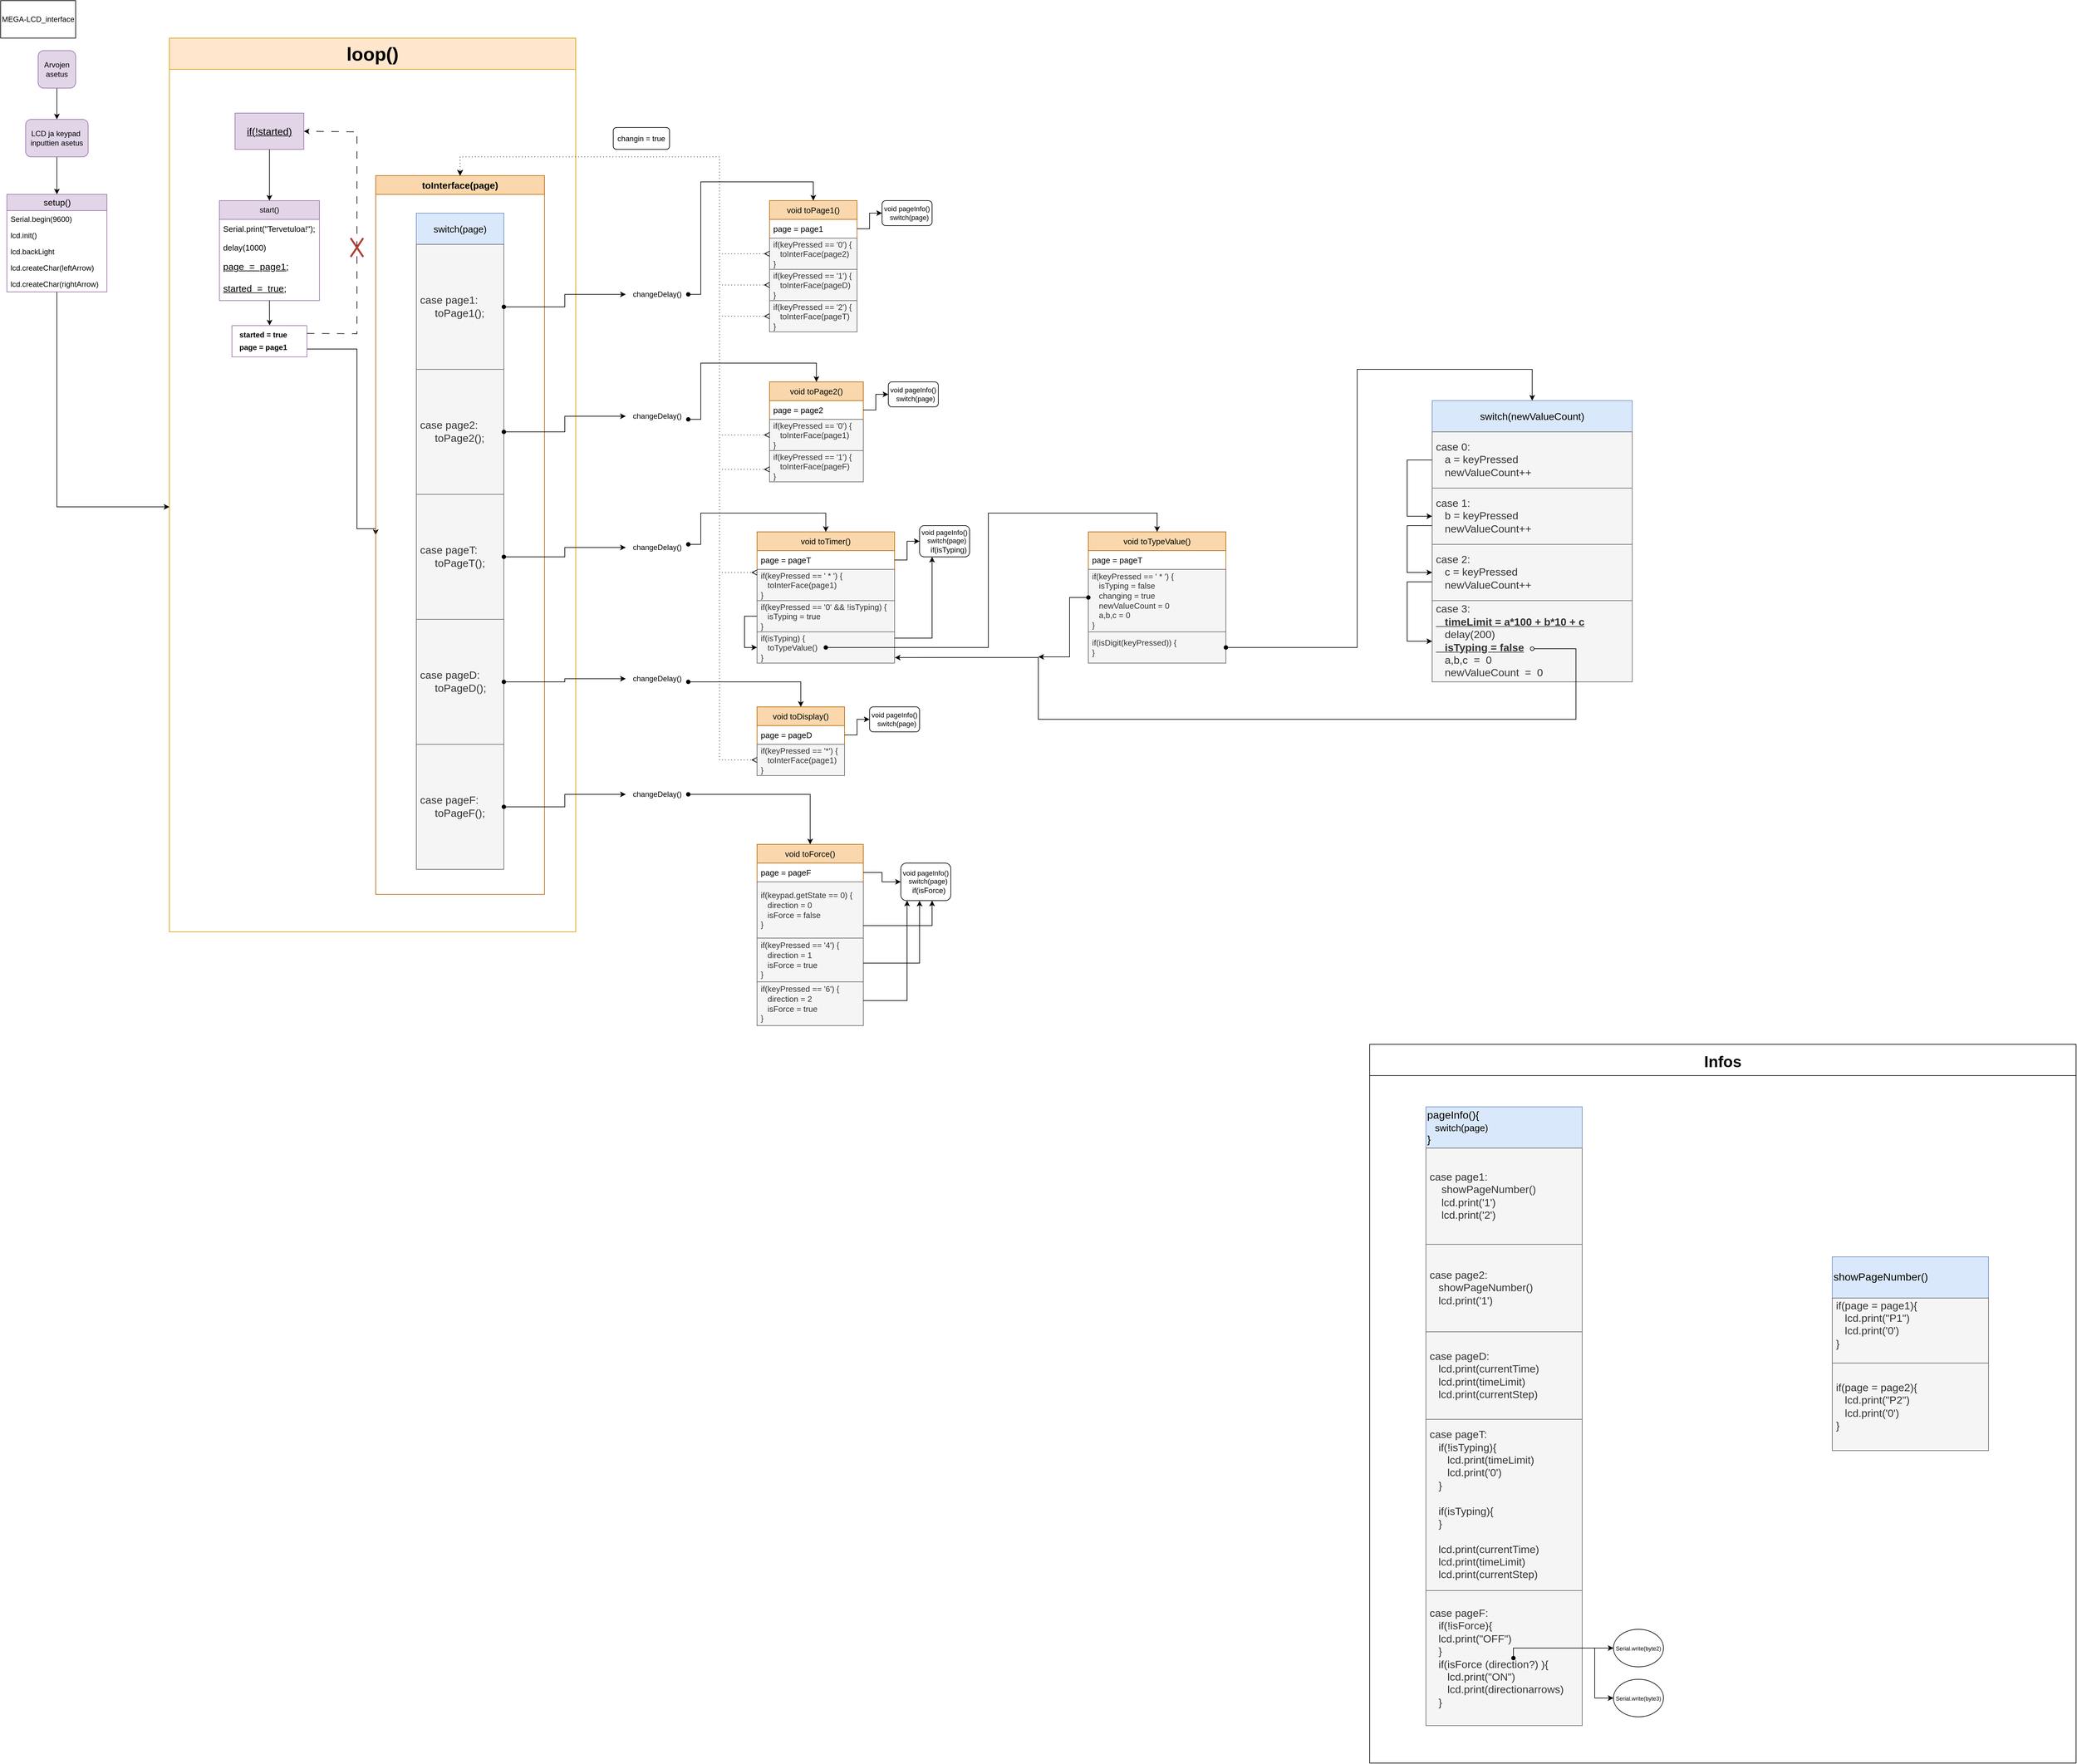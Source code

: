 <mxfile version="24.2.8" type="device">
  <diagram name="Sivu-1" id="lsQ-OULjhNZgTkchEsRg">
    <mxGraphModel dx="8060" dy="3970" grid="1" gridSize="10" guides="1" tooltips="1" connect="1" arrows="1" fold="1" page="1" pageScale="1" pageWidth="900" pageHeight="1600" math="0" shadow="0">
      <root>
        <mxCell id="0" />
        <mxCell id="1" parent="0" />
        <mxCell id="1OpWcTr0ya9Bk3IJLdpR-1" value="&lt;div&gt;MEGA-LCD_interface&lt;/div&gt;" style="rounded=0;whiteSpace=wrap;html=1;" vertex="1" parent="1">
          <mxGeometry x="-900" width="120" height="60" as="geometry" />
        </mxCell>
        <mxCell id="1OpWcTr0ya9Bk3IJLdpR-2" style="edgeStyle=orthogonalEdgeStyle;rounded=0;orthogonalLoop=1;jettySize=auto;html=1;" edge="1" parent="1" source="1OpWcTr0ya9Bk3IJLdpR-3" target="1OpWcTr0ya9Bk3IJLdpR-5">
          <mxGeometry relative="1" as="geometry" />
        </mxCell>
        <mxCell id="1OpWcTr0ya9Bk3IJLdpR-3" value="Arvojen asetus" style="rounded=1;whiteSpace=wrap;html=1;fillColor=#e1d5e7;strokeColor=#9673a6;" vertex="1" parent="1">
          <mxGeometry x="-840" y="80" width="60" height="60" as="geometry" />
        </mxCell>
        <mxCell id="1OpWcTr0ya9Bk3IJLdpR-4" style="edgeStyle=orthogonalEdgeStyle;rounded=0;orthogonalLoop=1;jettySize=auto;html=1;entryX=0.5;entryY=0;entryDx=0;entryDy=0;" edge="1" parent="1" source="1OpWcTr0ya9Bk3IJLdpR-5" target="1OpWcTr0ya9Bk3IJLdpR-7">
          <mxGeometry relative="1" as="geometry" />
        </mxCell>
        <mxCell id="1OpWcTr0ya9Bk3IJLdpR-5" value="&lt;div&gt;LCD ja keypad&amp;nbsp; inputtien asetus&lt;br&gt;&lt;/div&gt;" style="rounded=1;whiteSpace=wrap;html=1;fillColor=#e1d5e7;strokeColor=#9673a6;" vertex="1" parent="1">
          <mxGeometry x="-860" y="190" width="100" height="60" as="geometry" />
        </mxCell>
        <mxCell id="1OpWcTr0ya9Bk3IJLdpR-6" style="edgeStyle=orthogonalEdgeStyle;rounded=0;orthogonalLoop=1;jettySize=auto;html=1;" edge="1" parent="1" source="1OpWcTr0ya9Bk3IJLdpR-7" target="1OpWcTr0ya9Bk3IJLdpR-13">
          <mxGeometry relative="1" as="geometry">
            <Array as="points">
              <mxPoint x="-810" y="810" />
            </Array>
          </mxGeometry>
        </mxCell>
        <mxCell id="1OpWcTr0ya9Bk3IJLdpR-7" value="&lt;font style=&quot;font-size: 14px;&quot;&gt;setup()&lt;/font&gt;" style="swimlane;fontStyle=0;childLayout=stackLayout;horizontal=1;startSize=26;fillColor=#e1d5e7;horizontalStack=0;resizeParent=1;resizeParentMax=0;resizeLast=0;collapsible=1;marginBottom=0;html=1;strokeColor=#9673a6;" vertex="1" parent="1">
          <mxGeometry x="-890" y="310" width="160" height="156" as="geometry" />
        </mxCell>
        <mxCell id="1OpWcTr0ya9Bk3IJLdpR-8" value="Serial.begin(9600)" style="text;strokeColor=none;fillColor=none;align=left;verticalAlign=top;spacingLeft=4;spacingRight=4;overflow=hidden;rotatable=0;points=[[0,0.5],[1,0.5]];portConstraint=eastwest;whiteSpace=wrap;html=1;" vertex="1" parent="1OpWcTr0ya9Bk3IJLdpR-7">
          <mxGeometry y="26" width="160" height="26" as="geometry" />
        </mxCell>
        <mxCell id="1OpWcTr0ya9Bk3IJLdpR-9" value="lcd.init()" style="text;strokeColor=none;fillColor=none;align=left;verticalAlign=top;spacingLeft=4;spacingRight=4;overflow=hidden;rotatable=0;points=[[0,0.5],[1,0.5]];portConstraint=eastwest;whiteSpace=wrap;html=1;" vertex="1" parent="1OpWcTr0ya9Bk3IJLdpR-7">
          <mxGeometry y="52" width="160" height="26" as="geometry" />
        </mxCell>
        <mxCell id="1OpWcTr0ya9Bk3IJLdpR-10" value="lcd.backLight" style="text;strokeColor=none;fillColor=none;align=left;verticalAlign=top;spacingLeft=4;spacingRight=4;overflow=hidden;rotatable=0;points=[[0,0.5],[1,0.5]];portConstraint=eastwest;whiteSpace=wrap;html=1;" vertex="1" parent="1OpWcTr0ya9Bk3IJLdpR-7">
          <mxGeometry y="78" width="160" height="26" as="geometry" />
        </mxCell>
        <mxCell id="1OpWcTr0ya9Bk3IJLdpR-11" value="lcd.createChar(leftArrow)" style="text;strokeColor=none;fillColor=none;align=left;verticalAlign=top;spacingLeft=4;spacingRight=4;overflow=hidden;rotatable=0;points=[[0,0.5],[1,0.5]];portConstraint=eastwest;whiteSpace=wrap;html=1;" vertex="1" parent="1OpWcTr0ya9Bk3IJLdpR-7">
          <mxGeometry y="104" width="160" height="26" as="geometry" />
        </mxCell>
        <mxCell id="1OpWcTr0ya9Bk3IJLdpR-12" value="lcd.createChar(rightArrow)" style="text;strokeColor=none;fillColor=none;align=left;verticalAlign=top;spacingLeft=4;spacingRight=4;overflow=hidden;rotatable=0;points=[[0,0.5],[1,0.5]];portConstraint=eastwest;whiteSpace=wrap;html=1;" vertex="1" parent="1OpWcTr0ya9Bk3IJLdpR-7">
          <mxGeometry y="130" width="160" height="26" as="geometry" />
        </mxCell>
        <mxCell id="1OpWcTr0ya9Bk3IJLdpR-13" value="&lt;font style=&quot;font-size: 30px;&quot;&gt;loop()&lt;/font&gt;" style="swimlane;whiteSpace=wrap;html=1;startSize=50;fillColor=#ffe6cc;strokeColor=#d79b00;" vertex="1" parent="1">
          <mxGeometry x="-630" y="60" width="650" height="1430" as="geometry" />
        </mxCell>
        <mxCell id="1OpWcTr0ya9Bk3IJLdpR-14" value="Infos" style="swimlane;fontSize=25;startSize=50;" vertex="1" parent="1OpWcTr0ya9Bk3IJLdpR-13">
          <mxGeometry x="1920" y="1610" width="1130" height="1150" as="geometry" />
        </mxCell>
        <mxCell id="1OpWcTr0ya9Bk3IJLdpR-15" value="&lt;font style=&quot;font-size: 9px;&quot;&gt;Serial.write(byte2)&lt;/font&gt;" style="ellipse;whiteSpace=wrap;html=1;" vertex="1" parent="1OpWcTr0ya9Bk3IJLdpR-14">
          <mxGeometry x="390" y="936" width="80" height="60" as="geometry" />
        </mxCell>
        <mxCell id="1OpWcTr0ya9Bk3IJLdpR-16" value="&lt;font style=&quot;font-size: 9px;&quot;&gt;Serial.write(byte3)&lt;/font&gt;" style="ellipse;whiteSpace=wrap;html=1;" vertex="1" parent="1OpWcTr0ya9Bk3IJLdpR-14">
          <mxGeometry x="390" y="1016" width="80" height="60" as="geometry" />
        </mxCell>
        <mxCell id="1OpWcTr0ya9Bk3IJLdpR-17" value="&lt;div align=&quot;left&quot; style=&quot;font-size: 17px;&quot;&gt;&lt;font style=&quot;font-size: 17px;&quot;&gt;pageInfo(){&lt;font style=&quot;font-size: 17px;&quot;&gt;&lt;br&gt;&lt;/font&gt;&lt;/font&gt;&lt;/div&gt;&lt;div align=&quot;left&quot; style=&quot;font-size: 15px;&quot;&gt;&lt;font style=&quot;font-size: 15px;&quot;&gt;&amp;nbsp;&amp;nbsp; switch(page)&lt;/font&gt;&lt;/div&gt;&lt;div align=&quot;left&quot; style=&quot;font-size: 17px;&quot;&gt;&lt;font style=&quot;font-size: 17px;&quot;&gt;}&lt;font style=&quot;font-size: 17px;&quot;&gt;&lt;br&gt;&lt;/font&gt;&lt;/font&gt;&lt;/div&gt;" style="swimlane;fontStyle=0;childLayout=stackLayout;horizontal=1;startSize=66;horizontalStack=0;resizeParent=1;resizeParentMax=0;resizeLast=0;collapsible=1;marginBottom=0;whiteSpace=wrap;html=1;fillColor=#dae8fc;strokeColor=#6c8ebf;align=left;" vertex="1" parent="1OpWcTr0ya9Bk3IJLdpR-14">
          <mxGeometry x="90" y="100" width="250" height="990" as="geometry" />
        </mxCell>
        <mxCell id="1OpWcTr0ya9Bk3IJLdpR-18" value="&lt;div style=&quot;font-size: 17px;&quot;&gt;&lt;font style=&quot;font-size: 17px;&quot;&gt;case page1:&lt;/font&gt;&lt;/div&gt;&lt;div style=&quot;font-size: 17px;&quot;&gt;&lt;font style=&quot;font-size: 17px;&quot;&gt;&lt;font style=&quot;font-size: 17px;&quot;&gt;&amp;nbsp;&amp;nbsp;&amp;nbsp; showPageNumber()&lt;/font&gt;&lt;font style=&quot;font-size: 17px;&quot;&gt;&lt;br&gt;&lt;/font&gt;&lt;/font&gt;&lt;/div&gt;&lt;div style=&quot;font-size: 17px;&quot;&gt;&lt;font style=&quot;font-size: 17px;&quot;&gt;&lt;font style=&quot;font-size: 17px;&quot;&gt;&amp;nbsp;&amp;nbsp;&amp;nbsp; lcd.print(&#39;1&#39;)&lt;br&gt;&lt;/font&gt;&lt;/font&gt;&lt;/div&gt;&lt;div style=&quot;font-size: 17px;&quot;&gt;&lt;font style=&quot;font-size: 17px;&quot;&gt;&lt;font style=&quot;font-size: 17px;&quot;&gt;&amp;nbsp;&amp;nbsp;&amp;nbsp; lcd.print(&#39;2&#39;)&lt;/font&gt;&lt;/font&gt;&lt;/div&gt;" style="text;align=left;verticalAlign=middle;spacingLeft=4;spacingRight=4;overflow=hidden;points=[[0,0.5],[1,0.5]];portConstraint=eastwest;rotatable=0;whiteSpace=wrap;html=1;fillColor=#f5f5f5;fontColor=#333333;strokeColor=#666666;" vertex="1" parent="1OpWcTr0ya9Bk3IJLdpR-17">
          <mxGeometry y="66" width="250" height="154" as="geometry" />
        </mxCell>
        <mxCell id="1OpWcTr0ya9Bk3IJLdpR-19" value="&lt;div style=&quot;font-size: 17px;&quot;&gt;&lt;font style=&quot;font-size: 17px;&quot;&gt;case page2:&lt;/font&gt;&lt;/div&gt;&lt;div style=&quot;font-size: 17px;&quot;&gt;&lt;font style=&quot;font-size: 17px;&quot;&gt;&lt;font style=&quot;font-size: 17px;&quot;&gt;&amp;nbsp;&amp;nbsp; showPageNumber()&lt;/font&gt;&lt;font style=&quot;font-size: 17px;&quot;&gt;&lt;br&gt;&lt;/font&gt;&lt;/font&gt;&lt;/div&gt;&lt;div style=&quot;font-size: 17px;&quot;&gt;&lt;font style=&quot;font-size: 17px;&quot;&gt;&lt;font style=&quot;font-size: 17px;&quot;&gt;&amp;nbsp;&amp;nbsp; lcd.print(&#39;1&#39;)&lt;br&gt;&lt;/font&gt;&lt;/font&gt;&lt;/div&gt;" style="text;align=left;verticalAlign=middle;spacingLeft=4;spacingRight=4;overflow=hidden;points=[[0,0.5],[1,0.5]];portConstraint=eastwest;rotatable=0;whiteSpace=wrap;html=1;fillColor=#f5f5f5;fontColor=#333333;strokeColor=#666666;" vertex="1" parent="1OpWcTr0ya9Bk3IJLdpR-17">
          <mxGeometry y="220" width="250" height="140" as="geometry" />
        </mxCell>
        <mxCell id="1OpWcTr0ya9Bk3IJLdpR-20" value="&lt;div style=&quot;font-size: 17px;&quot;&gt;&lt;font style=&quot;font-size: 17px;&quot;&gt;case pageD:&lt;/font&gt;&lt;/div&gt;&lt;div style=&quot;font-size: 17px;&quot;&gt;&lt;font style=&quot;font-size: 17px;&quot;&gt;&lt;font style=&quot;font-size: 17px;&quot;&gt;&amp;nbsp;&amp;nbsp; lcd.print(currentTime)&lt;br&gt;&lt;/font&gt;&lt;/font&gt;&lt;/div&gt;&lt;div style=&quot;font-size: 17px;&quot;&gt;&lt;font style=&quot;font-size: 17px;&quot;&gt;&lt;font style=&quot;font-size: 17px;&quot;&gt;&amp;nbsp;&amp;nbsp; lcd.print(timeLimit)&lt;/font&gt;&lt;/font&gt;&lt;/div&gt;&lt;div style=&quot;font-size: 17px;&quot;&gt;&lt;font style=&quot;font-size: 17px;&quot;&gt;&lt;font style=&quot;font-size: 17px;&quot;&gt;&amp;nbsp;&amp;nbsp; lcd.print(currentStep)&lt;/font&gt;&lt;/font&gt;&lt;/div&gt;" style="text;align=left;verticalAlign=middle;spacingLeft=4;spacingRight=4;overflow=hidden;points=[[0,0.5],[1,0.5]];portConstraint=eastwest;rotatable=0;whiteSpace=wrap;html=1;fillColor=#f5f5f5;fontColor=#333333;strokeColor=#666666;" vertex="1" parent="1OpWcTr0ya9Bk3IJLdpR-17">
          <mxGeometry y="360" width="250" height="140" as="geometry" />
        </mxCell>
        <mxCell id="1OpWcTr0ya9Bk3IJLdpR-21" value="&lt;div style=&quot;font-size: 17px;&quot;&gt;&lt;font style=&quot;font-size: 17px;&quot;&gt;case pageT:&lt;/font&gt;&lt;/div&gt;&lt;div style=&quot;font-size: 17px;&quot;&gt;&lt;font style=&quot;font-size: 17px;&quot;&gt;&amp;nbsp;&amp;nbsp; if(!isTyping){&lt;/font&gt;&lt;/div&gt;&lt;div style=&quot;font-size: 17px;&quot;&gt;&lt;font style=&quot;font-size: 17px;&quot;&gt;&amp;nbsp;&amp;nbsp;&amp;nbsp;&amp;nbsp;&amp;nbsp; lcd.print(timeLimit)&lt;br&gt;&lt;/font&gt;&lt;/div&gt;&lt;div style=&quot;font-size: 17px;&quot;&gt;&lt;font style=&quot;font-size: 17px;&quot;&gt;&amp;nbsp;&amp;nbsp;&amp;nbsp;&amp;nbsp;&amp;nbsp; lcd.print(&#39;0&#39;)&lt;/font&gt;&lt;/div&gt;&lt;div style=&quot;font-size: 17px;&quot;&gt;&lt;font style=&quot;font-size: 17px;&quot;&gt;&amp;nbsp;&amp;nbsp; }&lt;br&gt;&lt;/font&gt;&lt;/div&gt;&lt;div style=&quot;font-size: 17px;&quot;&gt;&lt;font style=&quot;font-size: 17px;&quot;&gt;&lt;br&gt;&lt;/font&gt;&lt;/div&gt;&lt;div style=&quot;font-size: 17px;&quot;&gt;&lt;font style=&quot;font-size: 17px;&quot;&gt;&amp;nbsp;&amp;nbsp; if(isTyping){&lt;/font&gt;&lt;/div&gt;&lt;div style=&quot;font-size: 17px;&quot;&gt;&lt;font style=&quot;font-size: 17px;&quot;&gt;&amp;nbsp;&amp;nbsp; }&lt;br&gt;&lt;/font&gt;&lt;/div&gt;&lt;div style=&quot;font-size: 17px;&quot;&gt;&lt;font style=&quot;font-size: 17px;&quot;&gt;&lt;br&gt;&lt;/font&gt;&lt;/div&gt;&lt;div style=&quot;font-size: 17px;&quot;&gt;&lt;font style=&quot;font-size: 17px;&quot;&gt;&lt;font style=&quot;font-size: 17px;&quot;&gt;&amp;nbsp;&amp;nbsp; lcd.print(currentTime)&lt;br&gt;&lt;/font&gt;&lt;/font&gt;&lt;/div&gt;&lt;div style=&quot;font-size: 17px;&quot;&gt;&lt;font style=&quot;font-size: 17px;&quot;&gt;&lt;font style=&quot;font-size: 17px;&quot;&gt;&amp;nbsp;&amp;nbsp; lcd.print(timeLimit)&lt;/font&gt;&lt;/font&gt;&lt;/div&gt;&lt;div style=&quot;font-size: 17px;&quot;&gt;&lt;font style=&quot;font-size: 17px;&quot;&gt;&lt;font style=&quot;font-size: 17px;&quot;&gt;&amp;nbsp;&amp;nbsp; lcd.print(currentStep)&lt;/font&gt;&lt;/font&gt;&lt;/div&gt;" style="text;align=left;verticalAlign=middle;spacingLeft=4;spacingRight=4;overflow=hidden;points=[[0,0.5],[1,0.5]];portConstraint=eastwest;rotatable=0;whiteSpace=wrap;html=1;fillColor=#f5f5f5;fontColor=#333333;strokeColor=#666666;" vertex="1" parent="1OpWcTr0ya9Bk3IJLdpR-17">
          <mxGeometry y="500" width="250" height="274" as="geometry" />
        </mxCell>
        <mxCell id="1OpWcTr0ya9Bk3IJLdpR-22" value="&lt;div style=&quot;font-size: 17px;&quot;&gt;&lt;font style=&quot;font-size: 17px;&quot;&gt;case pageF:&lt;/font&gt;&lt;/div&gt;&lt;div style=&quot;font-size: 17px;&quot;&gt;&lt;font style=&quot;font-size: 17px;&quot;&gt;&amp;nbsp;&amp;nbsp; if(!isForce){&lt;/font&gt;&lt;/div&gt;&lt;div style=&quot;font-size: 17px;&quot;&gt;&lt;font style=&quot;font-size: 17px;&quot;&gt;&amp;nbsp;&amp;nbsp; lcd.print(&quot;OFF&quot;)&lt;br&gt;&lt;/font&gt;&lt;/div&gt;&lt;div style=&quot;font-size: 17px;&quot;&gt;&lt;font style=&quot;font-size: 17px;&quot;&gt;&amp;nbsp;&amp;nbsp; }&lt;br&gt;&lt;/font&gt;&lt;/div&gt;&lt;div style=&quot;font-size: 17px;&quot;&gt;&lt;font style=&quot;font-size: 17px;&quot;&gt;&amp;nbsp;&amp;nbsp; if(isForce (direction?) ){&lt;/font&gt;&lt;/div&gt;&lt;div style=&quot;font-size: 17px;&quot;&gt;&lt;font style=&quot;font-size: 17px;&quot;&gt;&amp;nbsp;&amp;nbsp; &lt;/font&gt;&lt;font style=&quot;font-size: 17px;&quot;&gt;&amp;nbsp;&amp;nbsp; lcd.print(&quot;ON&quot;)&lt;/font&gt;&lt;/div&gt;&lt;div style=&quot;font-size: 17px;&quot;&gt;&lt;font style=&quot;font-size: 17px;&quot;&gt;&amp;nbsp; &amp;nbsp; &amp;nbsp; lcd.print(directionarrows)&lt;/font&gt;&lt;/div&gt;&lt;div style=&quot;font-size: 17px;&quot;&gt;&lt;font style=&quot;font-size: 17px;&quot;&gt;&amp;nbsp;&amp;nbsp; }&lt;br&gt;&lt;/font&gt;&lt;/div&gt;" style="text;align=left;verticalAlign=middle;spacingLeft=4;spacingRight=4;overflow=hidden;points=[[0,0.5],[1,0.5]];portConstraint=eastwest;rotatable=0;whiteSpace=wrap;html=1;fillColor=#f5f5f5;fontColor=#333333;strokeColor=#666666;" vertex="1" parent="1OpWcTr0ya9Bk3IJLdpR-17">
          <mxGeometry y="774" width="250" height="216" as="geometry" />
        </mxCell>
        <mxCell id="1OpWcTr0ya9Bk3IJLdpR-23" value="" style="endArrow=classic;html=1;rounded=0;entryX=0;entryY=0.5;entryDx=0;entryDy=0;" edge="1" parent="1OpWcTr0ya9Bk3IJLdpR-14" target="1OpWcTr0ya9Bk3IJLdpR-15">
          <mxGeometry width="50" height="50" relative="1" as="geometry">
            <mxPoint x="360" y="966" as="sourcePoint" />
            <mxPoint x="290" y="936" as="targetPoint" />
          </mxGeometry>
        </mxCell>
        <mxCell id="1OpWcTr0ya9Bk3IJLdpR-24" value="" style="endArrow=classic;html=1;rounded=0;entryX=0;entryY=0.5;entryDx=0;entryDy=0;" edge="1" parent="1OpWcTr0ya9Bk3IJLdpR-14" target="1OpWcTr0ya9Bk3IJLdpR-16">
          <mxGeometry width="50" height="50" relative="1" as="geometry">
            <mxPoint x="360" y="1046" as="sourcePoint" />
            <mxPoint x="400" y="986" as="targetPoint" />
          </mxGeometry>
        </mxCell>
        <mxCell id="1OpWcTr0ya9Bk3IJLdpR-25" value="" style="endArrow=none;html=1;rounded=0;startArrow=oval;startFill=1;exitX=0.56;exitY=0.5;exitDx=0;exitDy=0;exitPerimeter=0;" edge="1" parent="1OpWcTr0ya9Bk3IJLdpR-14" source="1OpWcTr0ya9Bk3IJLdpR-22">
          <mxGeometry width="50" height="50" relative="1" as="geometry">
            <mxPoint x="200" y="976" as="sourcePoint" />
            <mxPoint x="360" y="966" as="targetPoint" />
            <Array as="points">
              <mxPoint x="230" y="966" />
            </Array>
          </mxGeometry>
        </mxCell>
        <mxCell id="1OpWcTr0ya9Bk3IJLdpR-26" value="" style="endArrow=none;html=1;rounded=0;" edge="1" parent="1OpWcTr0ya9Bk3IJLdpR-14">
          <mxGeometry width="50" height="50" relative="1" as="geometry">
            <mxPoint x="360" y="966" as="sourcePoint" />
            <mxPoint x="360" y="1046" as="targetPoint" />
          </mxGeometry>
        </mxCell>
        <mxCell id="1OpWcTr0ya9Bk3IJLdpR-27" value="&lt;div align=&quot;left&quot; style=&quot;font-size: 17px;&quot;&gt;&lt;font style=&quot;font-size: 17px;&quot;&gt;showPageNumber()&lt;font style=&quot;font-size: 17px;&quot;&gt;&lt;br&gt;&lt;/font&gt;&lt;/font&gt;&lt;/div&gt;" style="swimlane;fontStyle=0;childLayout=stackLayout;horizontal=1;startSize=66;horizontalStack=0;resizeParent=1;resizeParentMax=0;resizeLast=0;collapsible=1;marginBottom=0;whiteSpace=wrap;html=1;fillColor=#dae8fc;strokeColor=#6c8ebf;align=left;" vertex="1" parent="1OpWcTr0ya9Bk3IJLdpR-14">
          <mxGeometry x="740" y="340" width="250" height="310" as="geometry" />
        </mxCell>
        <mxCell id="1OpWcTr0ya9Bk3IJLdpR-28" value="&lt;div style=&quot;font-size: 17px;&quot;&gt;&lt;font style=&quot;font-size: 17px;&quot;&gt;if(page = page1){&lt;/font&gt;&lt;/div&gt;&lt;div style=&quot;font-size: 17px;&quot;&gt;&lt;font style=&quot;font-size: 17px;&quot;&gt;&amp;nbsp;&amp;nbsp; lcd.print(&quot;P1&quot;)&lt;br&gt;&lt;/font&gt;&lt;/div&gt;&lt;div style=&quot;font-size: 17px;&quot;&gt;&lt;font style=&quot;font-size: 17px;&quot;&gt;&amp;nbsp;&amp;nbsp; lcd.print(&#39;0&#39;)&lt;/font&gt;&lt;/div&gt;&lt;div style=&quot;font-size: 17px;&quot;&gt;&lt;font style=&quot;font-size: 17px;&quot;&gt;}&lt;br&gt;&lt;/font&gt;&lt;/div&gt;&lt;div style=&quot;font-size: 17px;&quot;&gt;&lt;font style=&quot;font-size: 17px;&quot;&gt;&lt;br&gt;&lt;/font&gt;&lt;/div&gt;&lt;div style=&quot;font-size: 17px;&quot;&gt;&lt;font style=&quot;font-size: 17px;&quot;&gt;&lt;br&gt;&lt;/font&gt;&lt;/div&gt;" style="text;align=left;verticalAlign=middle;spacingLeft=4;spacingRight=4;overflow=hidden;points=[[0,0.5],[1,0.5]];portConstraint=eastwest;rotatable=0;whiteSpace=wrap;html=1;fillColor=#f5f5f5;fontColor=#333333;strokeColor=#666666;" vertex="1" parent="1OpWcTr0ya9Bk3IJLdpR-27">
          <mxGeometry y="66" width="250" height="104" as="geometry" />
        </mxCell>
        <mxCell id="1OpWcTr0ya9Bk3IJLdpR-29" value="&lt;div style=&quot;font-size: 17px;&quot;&gt;&lt;font style=&quot;font-size: 17px;&quot;&gt;if(page = page2){&lt;/font&gt;&lt;/div&gt;&lt;div style=&quot;font-size: 17px;&quot;&gt;&lt;font style=&quot;font-size: 17px;&quot;&gt;&amp;nbsp;&amp;nbsp; lcd.print(&quot;P2&quot;)&lt;br&gt;&lt;/font&gt;&lt;/div&gt;&lt;div style=&quot;font-size: 17px;&quot;&gt;&lt;font style=&quot;font-size: 17px;&quot;&gt;&amp;nbsp;&amp;nbsp; lcd.print(&#39;0&#39;)&lt;/font&gt;&lt;/div&gt;&lt;font style=&quot;font-size: 17px;&quot;&gt;}&lt;/font&gt;" style="text;align=left;verticalAlign=middle;spacingLeft=4;spacingRight=4;overflow=hidden;points=[[0,0.5],[1,0.5]];portConstraint=eastwest;rotatable=0;whiteSpace=wrap;html=1;fillColor=#f5f5f5;fontColor=#333333;strokeColor=#666666;" vertex="1" parent="1OpWcTr0ya9Bk3IJLdpR-27">
          <mxGeometry y="170" width="250" height="140" as="geometry" />
        </mxCell>
        <mxCell id="1OpWcTr0ya9Bk3IJLdpR-30" style="edgeStyle=orthogonalEdgeStyle;rounded=0;orthogonalLoop=1;jettySize=auto;html=1;" edge="1" parent="1OpWcTr0ya9Bk3IJLdpR-13" source="1OpWcTr0ya9Bk3IJLdpR-31" target="1OpWcTr0ya9Bk3IJLdpR-32">
          <mxGeometry relative="1" as="geometry" />
        </mxCell>
        <mxCell id="1OpWcTr0ya9Bk3IJLdpR-31" value="&lt;u&gt;&lt;font style=&quot;font-size: 16px;&quot;&gt;if(!started)&lt;/font&gt;&lt;/u&gt;" style="rounded=0;whiteSpace=wrap;html=1;fillColor=#e1d5e7;strokeColor=#9673a6;" vertex="1" parent="1OpWcTr0ya9Bk3IJLdpR-13">
          <mxGeometry x="105" y="120" width="110" height="58" as="geometry" />
        </mxCell>
        <mxCell id="1OpWcTr0ya9Bk3IJLdpR-32" value="start()" style="swimlane;fontStyle=0;childLayout=stackLayout;horizontal=1;startSize=30;horizontalStack=0;resizeParent=1;resizeParentMax=0;resizeLast=0;collapsible=1;marginBottom=0;whiteSpace=wrap;html=1;fillColor=#e1d5e7;strokeColor=#9673a6;" vertex="1" parent="1OpWcTr0ya9Bk3IJLdpR-13">
          <mxGeometry x="80" y="260" width="160" height="160" as="geometry" />
        </mxCell>
        <mxCell id="1OpWcTr0ya9Bk3IJLdpR-33" value="&lt;font style=&quot;font-size: 13px;&quot;&gt;Serial.print(&quot;Tervetuloa!&quot;);&lt;/font&gt;" style="text;strokeColor=none;fillColor=none;align=left;verticalAlign=middle;spacingLeft=4;spacingRight=4;overflow=hidden;points=[[0,0.5],[1,0.5]];portConstraint=eastwest;rotatable=0;whiteSpace=wrap;html=1;" vertex="1" parent="1OpWcTr0ya9Bk3IJLdpR-32">
          <mxGeometry y="30" width="160" height="30" as="geometry" />
        </mxCell>
        <mxCell id="1OpWcTr0ya9Bk3IJLdpR-34" value="&lt;div align=&quot;left&quot;&gt;&lt;span style=&quot;font-size: 13px;&quot;&gt;delay(1000)&lt;/span&gt;&lt;/div&gt;" style="text;strokeColor=none;fillColor=none;align=left;verticalAlign=middle;spacingLeft=4;spacingRight=4;overflow=hidden;points=[[0,0.5],[1,0.5]];portConstraint=eastwest;rotatable=0;whiteSpace=wrap;html=1;" vertex="1" parent="1OpWcTr0ya9Bk3IJLdpR-32">
          <mxGeometry y="60" width="160" height="30" as="geometry" />
        </mxCell>
        <mxCell id="1OpWcTr0ya9Bk3IJLdpR-35" value="&lt;u&gt;&lt;font style=&quot;font-size: 15px;&quot;&gt;&lt;font style=&quot;font-size: 15px;&quot;&gt;page&amp;nbsp; =&amp;nbsp; page1;&lt;/font&gt;&lt;/font&gt;&lt;/u&gt;" style="text;strokeColor=none;fillColor=none;align=left;verticalAlign=middle;spacingLeft=4;spacingRight=4;overflow=hidden;points=[[0,0.5],[1,0.5]];portConstraint=eastwest;rotatable=0;whiteSpace=wrap;html=1;" vertex="1" parent="1OpWcTr0ya9Bk3IJLdpR-32">
          <mxGeometry y="90" width="160" height="30" as="geometry" />
        </mxCell>
        <mxCell id="1OpWcTr0ya9Bk3IJLdpR-36" value="&lt;u&gt;&lt;font style=&quot;font-size: 15px;&quot;&gt;started&amp;nbsp; =&amp;nbsp; true;&lt;/font&gt;&lt;/u&gt;" style="text;strokeColor=none;fillColor=none;align=left;verticalAlign=middle;spacingLeft=4;spacingRight=4;overflow=hidden;points=[[0,0.5],[1,0.5]];portConstraint=eastwest;rotatable=0;whiteSpace=wrap;html=1;" vertex="1" parent="1OpWcTr0ya9Bk3IJLdpR-32">
          <mxGeometry y="120" width="160" height="40" as="geometry" />
        </mxCell>
        <mxCell id="1OpWcTr0ya9Bk3IJLdpR-37" style="edgeStyle=orthogonalEdgeStyle;rounded=0;orthogonalLoop=1;jettySize=auto;html=1;entryX=0;entryY=0.5;entryDx=0;entryDy=0;exitX=1;exitY=0.75;exitDx=0;exitDy=0;" edge="1" parent="1OpWcTr0ya9Bk3IJLdpR-13" source="1OpWcTr0ya9Bk3IJLdpR-38" target="1OpWcTr0ya9Bk3IJLdpR-42">
          <mxGeometry relative="1" as="geometry">
            <Array as="points">
              <mxPoint x="300" y="498" />
              <mxPoint x="300" y="785" />
            </Array>
          </mxGeometry>
        </mxCell>
        <mxCell id="1OpWcTr0ya9Bk3IJLdpR-38" value="" style="swimlane;whiteSpace=wrap;html=1;startSize=0;fillColor=#e1d5e7;strokeColor=#9673a6;" vertex="1" parent="1OpWcTr0ya9Bk3IJLdpR-13">
          <mxGeometry x="100" y="460" width="120" height="50" as="geometry">
            <mxRectangle x="200" y="370" width="140" height="30" as="alternateBounds" />
          </mxGeometry>
        </mxCell>
        <mxCell id="1OpWcTr0ya9Bk3IJLdpR-39" value="&lt;div align=&quot;left&quot;&gt;&lt;b&gt;started = true&lt;/b&gt;&lt;/div&gt;" style="text;html=1;align=left;verticalAlign=middle;resizable=0;points=[];autosize=1;strokeColor=none;fillColor=none;" vertex="1" parent="1OpWcTr0ya9Bk3IJLdpR-38">
          <mxGeometry x="10" width="100" height="30" as="geometry" />
        </mxCell>
        <mxCell id="1OpWcTr0ya9Bk3IJLdpR-40" value="&lt;div align=&quot;left&quot;&gt;&lt;b&gt;page = page1&lt;/b&gt;&lt;/div&gt;" style="text;html=1;align=left;verticalAlign=middle;resizable=0;points=[];autosize=1;strokeColor=none;fillColor=none;" vertex="1" parent="1OpWcTr0ya9Bk3IJLdpR-38">
          <mxGeometry x="10" y="20" width="100" height="30" as="geometry" />
        </mxCell>
        <mxCell id="1OpWcTr0ya9Bk3IJLdpR-41" style="edgeStyle=orthogonalEdgeStyle;rounded=0;orthogonalLoop=1;jettySize=auto;html=1;entryX=0.503;entryY=-0.011;entryDx=0;entryDy=0;entryPerimeter=0;" edge="1" parent="1OpWcTr0ya9Bk3IJLdpR-13" source="1OpWcTr0ya9Bk3IJLdpR-32" target="1OpWcTr0ya9Bk3IJLdpR-39">
          <mxGeometry relative="1" as="geometry">
            <Array as="points" />
          </mxGeometry>
        </mxCell>
        <mxCell id="1OpWcTr0ya9Bk3IJLdpR-42" value="&lt;font style=&quot;font-size: 15px;&quot;&gt;toInterface(page)&lt;/font&gt;" style="swimlane;whiteSpace=wrap;html=1;fillColor=#fad7ac;strokeColor=#b46504;startSize=30;" vertex="1" parent="1OpWcTr0ya9Bk3IJLdpR-13">
          <mxGeometry x="330" y="220" width="270" height="1150" as="geometry" />
        </mxCell>
        <mxCell id="1OpWcTr0ya9Bk3IJLdpR-43" value="&lt;font style=&quot;font-size: 15px;&quot;&gt;switch(page)&lt;/font&gt;" style="swimlane;fontStyle=0;childLayout=stackLayout;horizontal=1;startSize=50;horizontalStack=0;resizeParent=1;resizeParentMax=0;resizeLast=0;collapsible=1;marginBottom=0;whiteSpace=wrap;html=1;fillColor=#dae8fc;strokeColor=#6c8ebf;swimlaneFillColor=#ff0000;" vertex="1" parent="1OpWcTr0ya9Bk3IJLdpR-42">
          <mxGeometry x="65" y="60" width="140" height="1050" as="geometry" />
        </mxCell>
        <mxCell id="1OpWcTr0ya9Bk3IJLdpR-44" value="&lt;div style=&quot;font-size: 17px;&quot;&gt;&lt;font style=&quot;font-size: 17px;&quot;&gt;case page1:&lt;/font&gt;&lt;/div&gt;&lt;div style=&quot;font-size: 17px;&quot;&gt;&lt;font style=&quot;font-size: 17px;&quot;&gt;&lt;font style=&quot;font-size: 17px;&quot;&gt;&amp;nbsp;&amp;nbsp;&amp;nbsp;&amp;nbsp; toPage1();&lt;/font&gt;&lt;font style=&quot;font-size: 17px;&quot;&gt;&lt;br&gt;&lt;/font&gt;&lt;/font&gt;&lt;/div&gt;" style="text;align=left;verticalAlign=middle;spacingLeft=4;spacingRight=4;overflow=hidden;points=[[0,0.5],[1,0.5]];portConstraint=eastwest;rotatable=0;whiteSpace=wrap;html=1;fillColor=#f5f5f5;fontColor=#333333;strokeColor=#666666;" vertex="1" parent="1OpWcTr0ya9Bk3IJLdpR-43">
          <mxGeometry y="50" width="140" height="200" as="geometry" />
        </mxCell>
        <mxCell id="1OpWcTr0ya9Bk3IJLdpR-45" value="&lt;div style=&quot;font-size: 17px;&quot;&gt;&lt;font style=&quot;font-size: 17px;&quot;&gt;case page2:&lt;/font&gt;&lt;/div&gt;&lt;div style=&quot;font-size: 17px;&quot;&gt;&lt;font style=&quot;font-size: 17px;&quot;&gt;&amp;nbsp;&amp;nbsp;&amp;nbsp;&amp;nbsp; toPage2();&lt;br&gt;&lt;/font&gt;&lt;/div&gt;" style="text;strokeColor=#666666;fillColor=#f5f5f5;align=left;verticalAlign=middle;spacingLeft=4;spacingRight=4;overflow=hidden;points=[[0,0.5],[1,0.5]];portConstraint=eastwest;rotatable=0;whiteSpace=wrap;html=1;fontColor=#333333;" vertex="1" parent="1OpWcTr0ya9Bk3IJLdpR-43">
          <mxGeometry y="250" width="140" height="200" as="geometry" />
        </mxCell>
        <mxCell id="1OpWcTr0ya9Bk3IJLdpR-46" value="&lt;div style=&quot;font-size: 17px;&quot;&gt;&lt;font style=&quot;font-size: 17px;&quot;&gt;case pageT:&lt;/font&gt;&lt;/div&gt;&lt;div style=&quot;font-size: 17px;&quot;&gt;&lt;font style=&quot;font-size: 17px;&quot;&gt;&amp;nbsp; &amp;nbsp;&amp;nbsp; toPageT();&lt;br&gt;&lt;/font&gt;&lt;/div&gt;" style="text;strokeColor=#666666;fillColor=#f5f5f5;align=left;verticalAlign=middle;spacingLeft=4;spacingRight=4;overflow=hidden;points=[[0,0.5],[1,0.5]];portConstraint=eastwest;rotatable=0;whiteSpace=wrap;html=1;fontColor=#333333;" vertex="1" parent="1OpWcTr0ya9Bk3IJLdpR-43">
          <mxGeometry y="450" width="140" height="200" as="geometry" />
        </mxCell>
        <mxCell id="1OpWcTr0ya9Bk3IJLdpR-47" value="&lt;div style=&quot;font-size: 17px;&quot;&gt;&lt;font style=&quot;font-size: 17px;&quot;&gt;case pageD:&lt;/font&gt;&lt;/div&gt;&lt;div style=&quot;font-size: 17px;&quot;&gt;&lt;font style=&quot;font-size: 17px;&quot;&gt;&amp;nbsp; &amp;nbsp;&amp;nbsp; toPageD();&lt;br&gt;&lt;/font&gt;&lt;/div&gt;" style="text;strokeColor=#666666;fillColor=#f5f5f5;align=left;verticalAlign=middle;spacingLeft=4;spacingRight=4;overflow=hidden;points=[[0,0.5],[1,0.5]];portConstraint=eastwest;rotatable=0;whiteSpace=wrap;html=1;fontColor=#333333;" vertex="1" parent="1OpWcTr0ya9Bk3IJLdpR-43">
          <mxGeometry y="650" width="140" height="200" as="geometry" />
        </mxCell>
        <mxCell id="1OpWcTr0ya9Bk3IJLdpR-48" value="&lt;div style=&quot;font-size: 17px;&quot;&gt;&lt;font style=&quot;font-size: 17px;&quot;&gt;case pageF:&lt;/font&gt;&lt;/div&gt;&lt;div style=&quot;font-size: 17px;&quot;&gt;&lt;font style=&quot;font-size: 17px;&quot;&gt;&amp;nbsp; &amp;nbsp;&amp;nbsp; toPageF();&lt;br&gt;&lt;/font&gt;&lt;/div&gt;" style="text;align=left;verticalAlign=middle;spacingLeft=4;spacingRight=4;overflow=hidden;points=[[0,0.5],[1,0.5]];portConstraint=eastwest;rotatable=0;whiteSpace=wrap;html=1;fillColor=#f5f5f5;strokeColor=#666666;fontColor=#333333;" vertex="1" parent="1OpWcTr0ya9Bk3IJLdpR-43">
          <mxGeometry y="850" width="140" height="200" as="geometry" />
        </mxCell>
        <mxCell id="1OpWcTr0ya9Bk3IJLdpR-49" value="" style="endArrow=classic;html=1;rounded=0;entryX=1;entryY=0.5;entryDx=0;entryDy=0;dashed=1;dashPattern=12 12;fillColor=#fa6800;strokeColor=#000000;exitX=1;exitY=0.25;exitDx=0;exitDy=0;" edge="1" parent="1OpWcTr0ya9Bk3IJLdpR-13" source="1OpWcTr0ya9Bk3IJLdpR-38" target="1OpWcTr0ya9Bk3IJLdpR-31">
          <mxGeometry width="50" height="50" relative="1" as="geometry">
            <mxPoint x="200" y="445" as="sourcePoint" />
            <mxPoint x="610" y="460" as="targetPoint" />
            <Array as="points">
              <mxPoint x="300" y="473" />
              <mxPoint x="300" y="150" />
            </Array>
          </mxGeometry>
        </mxCell>
        <mxCell id="1OpWcTr0ya9Bk3IJLdpR-50" value="" style="endArrow=none;html=1;rounded=0;strokeWidth=3;fillColor=#fad9d5;strokeColor=#ae4132;" edge="1" parent="1OpWcTr0ya9Bk3IJLdpR-13">
          <mxGeometry width="50" height="50" relative="1" as="geometry">
            <mxPoint x="290" y="350" as="sourcePoint" />
            <mxPoint x="310" y="320" as="targetPoint" />
          </mxGeometry>
        </mxCell>
        <mxCell id="1OpWcTr0ya9Bk3IJLdpR-51" value="" style="endArrow=none;html=1;rounded=0;strokeWidth=3;fillColor=#fad9d5;strokeColor=#ae4132;" edge="1" parent="1OpWcTr0ya9Bk3IJLdpR-13">
          <mxGeometry width="50" height="50" relative="1" as="geometry">
            <mxPoint x="290" y="320" as="sourcePoint" />
            <mxPoint x="310" y="350" as="targetPoint" />
          </mxGeometry>
        </mxCell>
        <mxCell id="1OpWcTr0ya9Bk3IJLdpR-52" value="&lt;font style=&quot;font-size: 13px;&quot;&gt;void toPage1()&lt;/font&gt;" style="swimlane;fontStyle=0;childLayout=stackLayout;horizontal=1;startSize=30;horizontalStack=0;resizeParent=1;resizeParentMax=0;resizeLast=0;collapsible=1;marginBottom=0;whiteSpace=wrap;html=1;fillColor=#fad7ac;strokeColor=#b46504;" vertex="1" parent="1OpWcTr0ya9Bk3IJLdpR-13">
          <mxGeometry x="960" y="260" width="140" height="210" as="geometry" />
        </mxCell>
        <mxCell id="1OpWcTr0ya9Bk3IJLdpR-53" value="&lt;font style=&quot;font-size: 13px;&quot;&gt;page = page1&lt;/font&gt;" style="text;strokeColor=none;fillColor=none;align=left;verticalAlign=middle;spacingLeft=4;spacingRight=4;overflow=hidden;points=[[0,0.5],[1,0.5]];portConstraint=eastwest;rotatable=0;whiteSpace=wrap;html=1;" vertex="1" parent="1OpWcTr0ya9Bk3IJLdpR-52">
          <mxGeometry y="30" width="140" height="30" as="geometry" />
        </mxCell>
        <mxCell id="1OpWcTr0ya9Bk3IJLdpR-54" value="&lt;div style=&quot;font-size: 13px;&quot;&gt;&lt;font style=&quot;font-size: 13px;&quot;&gt;if(keyPressed == &#39;0&#39;) {&lt;/font&gt;&lt;/div&gt;&lt;div style=&quot;font-size: 13px;&quot;&gt;&lt;font style=&quot;font-size: 13px;&quot;&gt;&amp;nbsp;&amp;nbsp; toInterFace(page2)&lt;/font&gt;&lt;/div&gt;&lt;div style=&quot;font-size: 13px;&quot;&gt;&lt;font style=&quot;font-size: 13px;&quot;&gt;&lt;font style=&quot;font-size: 13px;&quot;&gt;}&lt;/font&gt;&lt;font style=&quot;font-size: 13px;&quot;&gt;&lt;br&gt;&lt;/font&gt;&lt;/font&gt;&lt;/div&gt;" style="text;strokeColor=#666666;fillColor=#f5f5f5;align=left;verticalAlign=middle;spacingLeft=4;spacingRight=4;overflow=hidden;points=[[0,0.5],[1,0.5]];portConstraint=eastwest;rotatable=0;whiteSpace=wrap;html=1;fontColor=#333333;" vertex="1" parent="1OpWcTr0ya9Bk3IJLdpR-52">
          <mxGeometry y="60" width="140" height="50" as="geometry" />
        </mxCell>
        <mxCell id="1OpWcTr0ya9Bk3IJLdpR-55" value="&lt;div style=&quot;font-size: 13px;&quot;&gt;&lt;font style=&quot;font-size: 13px;&quot;&gt;if(keyPressed == &#39;1&#39;) {&lt;/font&gt;&lt;/div&gt;&lt;div style=&quot;font-size: 13px;&quot;&gt;&lt;font style=&quot;font-size: 13px;&quot;&gt;&amp;nbsp;&amp;nbsp; toInterFace(pageD)&lt;/font&gt;&lt;/div&gt;&lt;div style=&quot;font-size: 13px;&quot;&gt;&lt;font style=&quot;font-size: 13px;&quot;&gt;&lt;font style=&quot;font-size: 13px;&quot;&gt;}&lt;/font&gt;&lt;font style=&quot;font-size: 13px;&quot;&gt;&lt;br&gt;&lt;/font&gt;&lt;/font&gt;&lt;/div&gt;" style="text;strokeColor=#666666;fillColor=#f5f5f5;align=left;verticalAlign=middle;spacingLeft=4;spacingRight=4;overflow=hidden;points=[[0,0.5],[1,0.5]];portConstraint=eastwest;rotatable=0;whiteSpace=wrap;html=1;fontColor=#333333;" vertex="1" parent="1OpWcTr0ya9Bk3IJLdpR-52">
          <mxGeometry y="110" width="140" height="50" as="geometry" />
        </mxCell>
        <mxCell id="1OpWcTr0ya9Bk3IJLdpR-56" value="&lt;div style=&quot;font-size: 13px;&quot;&gt;&lt;font style=&quot;font-size: 13px;&quot;&gt;if(keyPressed == &#39;2&#39;) {&lt;/font&gt;&lt;/div&gt;&lt;div style=&quot;font-size: 13px;&quot;&gt;&lt;font style=&quot;font-size: 13px;&quot;&gt;&amp;nbsp;&amp;nbsp; toInterFace(pageT)&lt;/font&gt;&lt;/div&gt;&lt;div style=&quot;font-size: 13px;&quot;&gt;&lt;font style=&quot;font-size: 13px;&quot;&gt;&lt;font style=&quot;font-size: 13px;&quot;&gt;}&lt;/font&gt;&lt;font style=&quot;font-size: 13px;&quot;&gt;&lt;br&gt;&lt;/font&gt;&lt;/font&gt;&lt;/div&gt;" style="text;strokeColor=#666666;fillColor=#f5f5f5;align=left;verticalAlign=middle;spacingLeft=4;spacingRight=4;overflow=hidden;points=[[0,0.5],[1,0.5]];portConstraint=eastwest;rotatable=0;whiteSpace=wrap;html=1;fontColor=#333333;" vertex="1" parent="1OpWcTr0ya9Bk3IJLdpR-52">
          <mxGeometry y="160" width="140" height="50" as="geometry" />
        </mxCell>
        <mxCell id="1OpWcTr0ya9Bk3IJLdpR-57" value="&lt;font style=&quot;font-size: 13px;&quot;&gt;void toPage2()&lt;/font&gt;" style="swimlane;fontStyle=0;childLayout=stackLayout;horizontal=1;startSize=30;horizontalStack=0;resizeParent=1;resizeParentMax=0;resizeLast=0;collapsible=1;marginBottom=0;whiteSpace=wrap;html=1;fillColor=#fad7ac;strokeColor=#b46504;" vertex="1" parent="1OpWcTr0ya9Bk3IJLdpR-13">
          <mxGeometry x="960" y="550" width="150" height="160" as="geometry" />
        </mxCell>
        <mxCell id="1OpWcTr0ya9Bk3IJLdpR-58" value="&lt;font style=&quot;font-size: 13px;&quot;&gt;page = page2&lt;/font&gt;" style="text;strokeColor=none;fillColor=none;align=left;verticalAlign=middle;spacingLeft=4;spacingRight=4;overflow=hidden;points=[[0,0.5],[1,0.5]];portConstraint=eastwest;rotatable=0;whiteSpace=wrap;html=1;" vertex="1" parent="1OpWcTr0ya9Bk3IJLdpR-57">
          <mxGeometry y="30" width="150" height="30" as="geometry" />
        </mxCell>
        <mxCell id="1OpWcTr0ya9Bk3IJLdpR-59" value="&lt;div style=&quot;font-size: 13px;&quot;&gt;&lt;font style=&quot;font-size: 13px;&quot;&gt;if(keyPressed == &#39;0&#39;) {&lt;/font&gt;&lt;/div&gt;&lt;div style=&quot;font-size: 13px;&quot;&gt;&lt;font style=&quot;font-size: 13px;&quot;&gt;&amp;nbsp;&amp;nbsp; toInterFace(page1)&lt;/font&gt;&lt;/div&gt;&lt;div style=&quot;font-size: 13px;&quot;&gt;&lt;font style=&quot;font-size: 13px;&quot;&gt;&lt;font style=&quot;font-size: 13px;&quot;&gt;}&lt;/font&gt;&lt;font style=&quot;font-size: 13px;&quot;&gt;&lt;br&gt;&lt;/font&gt;&lt;/font&gt;&lt;/div&gt;" style="text;align=left;verticalAlign=middle;spacingLeft=4;spacingRight=4;overflow=hidden;points=[[0,0.5],[1,0.5]];portConstraint=eastwest;rotatable=0;whiteSpace=wrap;html=1;fillColor=#f5f5f5;fontColor=#333333;strokeColor=#666666;" vertex="1" parent="1OpWcTr0ya9Bk3IJLdpR-57">
          <mxGeometry y="60" width="150" height="50" as="geometry" />
        </mxCell>
        <mxCell id="1OpWcTr0ya9Bk3IJLdpR-60" value="&lt;div style=&quot;font-size: 13px;&quot;&gt;&lt;font style=&quot;font-size: 13px;&quot;&gt;if(keyPressed == &#39;1&#39;) {&lt;/font&gt;&lt;/div&gt;&lt;div style=&quot;font-size: 13px;&quot;&gt;&lt;font style=&quot;font-size: 13px;&quot;&gt;&amp;nbsp;&amp;nbsp; toInterFace(pageF)&lt;/font&gt;&lt;/div&gt;&lt;div style=&quot;font-size: 13px;&quot;&gt;&lt;font style=&quot;font-size: 13px;&quot;&gt;&lt;font style=&quot;font-size: 13px;&quot;&gt;}&lt;/font&gt;&lt;font style=&quot;font-size: 13px;&quot;&gt;&lt;br&gt;&lt;/font&gt;&lt;/font&gt;&lt;/div&gt;" style="text;strokeColor=#666666;fillColor=#f5f5f5;align=left;verticalAlign=middle;spacingLeft=4;spacingRight=4;overflow=hidden;points=[[0,0.5],[1,0.5]];portConstraint=eastwest;rotatable=0;whiteSpace=wrap;html=1;fontColor=#333333;" vertex="1" parent="1OpWcTr0ya9Bk3IJLdpR-57">
          <mxGeometry y="110" width="150" height="50" as="geometry" />
        </mxCell>
        <mxCell id="1OpWcTr0ya9Bk3IJLdpR-61" value="&lt;font style=&quot;font-size: 13px;&quot;&gt;void toDisplay()&lt;/font&gt;" style="swimlane;fontStyle=0;childLayout=stackLayout;horizontal=1;startSize=30;horizontalStack=0;resizeParent=1;resizeParentMax=0;resizeLast=0;collapsible=1;marginBottom=0;whiteSpace=wrap;html=1;fillColor=#fad7ac;strokeColor=#b46504;" vertex="1" parent="1OpWcTr0ya9Bk3IJLdpR-13">
          <mxGeometry x="940" y="1070" width="140" height="110" as="geometry" />
        </mxCell>
        <mxCell id="1OpWcTr0ya9Bk3IJLdpR-62" value="&lt;font style=&quot;font-size: 13px;&quot;&gt;page = pageD&lt;/font&gt;" style="text;strokeColor=none;fillColor=none;align=left;verticalAlign=middle;spacingLeft=4;spacingRight=4;overflow=hidden;points=[[0,0.5],[1,0.5]];portConstraint=eastwest;rotatable=0;whiteSpace=wrap;html=1;" vertex="1" parent="1OpWcTr0ya9Bk3IJLdpR-61">
          <mxGeometry y="30" width="140" height="30" as="geometry" />
        </mxCell>
        <mxCell id="1OpWcTr0ya9Bk3IJLdpR-63" value="&lt;div style=&quot;font-size: 13px;&quot;&gt;&lt;font style=&quot;font-size: 13px;&quot;&gt;if(keyPressed == &#39;*&#39;) {&lt;/font&gt;&lt;/div&gt;&lt;div style=&quot;font-size: 13px;&quot;&gt;&lt;font style=&quot;font-size: 13px;&quot;&gt;&amp;nbsp;&amp;nbsp; toInterFace(page1)&lt;/font&gt;&lt;/div&gt;&lt;div style=&quot;font-size: 13px;&quot;&gt;&lt;font style=&quot;font-size: 13px;&quot;&gt;&lt;font style=&quot;font-size: 13px;&quot;&gt;}&lt;/font&gt;&lt;font style=&quot;font-size: 13px;&quot;&gt;&lt;br&gt;&lt;/font&gt;&lt;/font&gt;&lt;/div&gt;" style="text;strokeColor=#666666;fillColor=#f5f5f5;align=left;verticalAlign=middle;spacingLeft=4;spacingRight=4;overflow=hidden;points=[[0,0.5],[1,0.5]];portConstraint=eastwest;rotatable=0;whiteSpace=wrap;html=1;fontColor=#333333;" vertex="1" parent="1OpWcTr0ya9Bk3IJLdpR-61">
          <mxGeometry y="60" width="140" height="50" as="geometry" />
        </mxCell>
        <mxCell id="1OpWcTr0ya9Bk3IJLdpR-64" value="&lt;font style=&quot;font-size: 13px;&quot;&gt;void toTimer()&lt;/font&gt;" style="swimlane;fontStyle=0;childLayout=stackLayout;horizontal=1;startSize=30;horizontalStack=0;resizeParent=1;resizeParentMax=0;resizeLast=0;collapsible=1;marginBottom=0;whiteSpace=wrap;html=1;fillColor=#fad7ac;strokeColor=#b46504;" vertex="1" parent="1OpWcTr0ya9Bk3IJLdpR-13">
          <mxGeometry x="940" y="790" width="220" height="210" as="geometry" />
        </mxCell>
        <mxCell id="1OpWcTr0ya9Bk3IJLdpR-65" value="&lt;font style=&quot;font-size: 13px;&quot;&gt;page = pageT&lt;/font&gt;" style="text;strokeColor=none;fillColor=none;align=left;verticalAlign=middle;spacingLeft=4;spacingRight=4;overflow=hidden;points=[[0,0.5],[1,0.5]];portConstraint=eastwest;rotatable=0;whiteSpace=wrap;html=1;" vertex="1" parent="1OpWcTr0ya9Bk3IJLdpR-64">
          <mxGeometry y="30" width="220" height="30" as="geometry" />
        </mxCell>
        <mxCell id="1OpWcTr0ya9Bk3IJLdpR-66" value="&lt;div style=&quot;font-size: 13px;&quot;&gt;&lt;font style=&quot;font-size: 13px;&quot;&gt;if(keyPressed == &#39; * &#39;) {&lt;/font&gt;&lt;/div&gt;&lt;div style=&quot;font-size: 13px;&quot;&gt;&lt;font style=&quot;font-size: 13px;&quot;&gt;&amp;nbsp;&amp;nbsp; toInterFace(page1)&lt;/font&gt;&lt;/div&gt;&lt;div style=&quot;font-size: 13px;&quot;&gt;&lt;font style=&quot;font-size: 13px;&quot;&gt;&lt;font style=&quot;font-size: 13px;&quot;&gt;}&lt;/font&gt;&lt;font style=&quot;font-size: 13px;&quot;&gt;&lt;br&gt;&lt;/font&gt;&lt;/font&gt;&lt;/div&gt;" style="text;strokeColor=#666666;fillColor=#f5f5f5;align=left;verticalAlign=middle;spacingLeft=4;spacingRight=4;overflow=hidden;points=[[0,0.5],[1,0.5]];portConstraint=eastwest;rotatable=0;whiteSpace=wrap;html=1;fontColor=#333333;" vertex="1" parent="1OpWcTr0ya9Bk3IJLdpR-64">
          <mxGeometry y="60" width="220" height="50" as="geometry" />
        </mxCell>
        <mxCell id="1OpWcTr0ya9Bk3IJLdpR-67" value="&lt;div style=&quot;font-size: 13px;&quot;&gt;&lt;font style=&quot;font-size: 13px;&quot;&gt;if(keyPressed == &#39;0&#39; &amp;amp;&amp;amp; !isTyping) {&lt;/font&gt;&lt;/div&gt;&lt;div style=&quot;font-size: 13px;&quot;&gt;&lt;font style=&quot;font-size: 13px;&quot;&gt;&amp;nbsp;&amp;nbsp; isTyping = true&lt;br&gt;&lt;/font&gt;&lt;/div&gt;&lt;div style=&quot;font-size: 13px;&quot;&gt;&lt;font style=&quot;font-size: 13px;&quot;&gt;&lt;font style=&quot;font-size: 13px;&quot;&gt;}&lt;/font&gt;&lt;font style=&quot;font-size: 13px;&quot;&gt;&lt;br&gt;&lt;/font&gt;&lt;/font&gt;&lt;/div&gt;" style="text;strokeColor=#666666;fillColor=#f5f5f5;align=left;verticalAlign=middle;spacingLeft=4;spacingRight=4;overflow=hidden;points=[[0,0.5],[1,0.5]];portConstraint=eastwest;rotatable=0;whiteSpace=wrap;html=1;fontColor=#333333;" vertex="1" parent="1OpWcTr0ya9Bk3IJLdpR-64">
          <mxGeometry y="110" width="220" height="50" as="geometry" />
        </mxCell>
        <mxCell id="1OpWcTr0ya9Bk3IJLdpR-68" value="&lt;div style=&quot;font-size: 13px;&quot;&gt;&lt;font style=&quot;font-size: 13px;&quot;&gt;if(isTyping) {&lt;/font&gt;&lt;/div&gt;&lt;div style=&quot;font-size: 13px;&quot;&gt;&lt;font style=&quot;font-size: 13px;&quot;&gt;&amp;nbsp;&amp;nbsp; toTypeValue()&lt;br&gt;&lt;/font&gt;&lt;/div&gt;&lt;div style=&quot;font-size: 13px;&quot;&gt;&lt;font style=&quot;font-size: 13px;&quot;&gt;&lt;font style=&quot;font-size: 13px;&quot;&gt;}&lt;/font&gt;&lt;font style=&quot;font-size: 13px;&quot;&gt;&lt;br&gt;&lt;/font&gt;&lt;/font&gt;&lt;/div&gt;" style="text;strokeColor=#666666;fillColor=#f5f5f5;align=left;verticalAlign=middle;spacingLeft=4;spacingRight=4;overflow=hidden;points=[[0,0.5],[1,0.5]];portConstraint=eastwest;rotatable=0;whiteSpace=wrap;html=1;fontColor=#333333;" vertex="1" parent="1OpWcTr0ya9Bk3IJLdpR-64">
          <mxGeometry y="160" width="220" height="50" as="geometry" />
        </mxCell>
        <mxCell id="1OpWcTr0ya9Bk3IJLdpR-69" style="edgeStyle=orthogonalEdgeStyle;rounded=0;orthogonalLoop=1;jettySize=auto;html=1;entryX=0;entryY=0.5;entryDx=0;entryDy=0;" edge="1" parent="1OpWcTr0ya9Bk3IJLdpR-64" source="1OpWcTr0ya9Bk3IJLdpR-67" target="1OpWcTr0ya9Bk3IJLdpR-68">
          <mxGeometry relative="1" as="geometry" />
        </mxCell>
        <mxCell id="1OpWcTr0ya9Bk3IJLdpR-70" style="edgeStyle=orthogonalEdgeStyle;rounded=0;orthogonalLoop=1;jettySize=auto;html=1;startArrow=oval;startFill=1;entryX=0.5;entryY=0;entryDx=0;entryDy=0;" edge="1" parent="1OpWcTr0ya9Bk3IJLdpR-13" source="1OpWcTr0ya9Bk3IJLdpR-112" target="1OpWcTr0ya9Bk3IJLdpR-52">
          <mxGeometry relative="1" as="geometry">
            <Array as="points">
              <mxPoint x="850" y="410" />
              <mxPoint x="850" y="230" />
              <mxPoint x="1030" y="230" />
            </Array>
          </mxGeometry>
        </mxCell>
        <mxCell id="1OpWcTr0ya9Bk3IJLdpR-71" value="&lt;font style=&quot;font-size: 13px;&quot;&gt;void toForce()&lt;/font&gt;" style="swimlane;fontStyle=0;childLayout=stackLayout;horizontal=1;startSize=30;horizontalStack=0;resizeParent=1;resizeParentMax=0;resizeLast=0;collapsible=1;marginBottom=0;whiteSpace=wrap;html=1;fillColor=#fad7ac;strokeColor=#b46504;" vertex="1" parent="1OpWcTr0ya9Bk3IJLdpR-13">
          <mxGeometry x="940" y="1290" width="170" height="290" as="geometry" />
        </mxCell>
        <mxCell id="1OpWcTr0ya9Bk3IJLdpR-72" value="&lt;font style=&quot;font-size: 13px;&quot;&gt;page = pageF&lt;/font&gt;" style="text;strokeColor=none;fillColor=none;align=left;verticalAlign=middle;spacingLeft=4;spacingRight=4;overflow=hidden;points=[[0,0.5],[1,0.5]];portConstraint=eastwest;rotatable=0;whiteSpace=wrap;html=1;" vertex="1" parent="1OpWcTr0ya9Bk3IJLdpR-71">
          <mxGeometry y="30" width="170" height="30" as="geometry" />
        </mxCell>
        <mxCell id="1OpWcTr0ya9Bk3IJLdpR-73" value="&lt;div style=&quot;font-size: 13px;&quot;&gt;&lt;font style=&quot;font-size: 13px;&quot;&gt;if(keypad.getState == 0) {&lt;/font&gt;&lt;/div&gt;&lt;div style=&quot;font-size: 13px;&quot;&gt;&lt;font style=&quot;font-size: 13px;&quot;&gt;&amp;nbsp;&amp;nbsp; direction = 0&lt;/font&gt;&lt;/div&gt;&lt;div style=&quot;font-size: 13px;&quot;&gt;&lt;font style=&quot;font-size: 13px;&quot;&gt;&amp;nbsp;&amp;nbsp; isForce = false&lt;br&gt;&lt;/font&gt;&lt;/div&gt;&lt;div style=&quot;font-size: 13px;&quot;&gt;&lt;font style=&quot;font-size: 13px;&quot;&gt;&lt;font style=&quot;font-size: 13px;&quot;&gt;}&lt;/font&gt;&lt;font style=&quot;font-size: 13px;&quot;&gt;&lt;br&gt;&lt;/font&gt;&lt;/font&gt;&lt;/div&gt;" style="text;strokeColor=#666666;fillColor=#f5f5f5;align=left;verticalAlign=middle;spacingLeft=4;spacingRight=4;overflow=hidden;points=[[0,0.5],[1,0.5]];portConstraint=eastwest;rotatable=0;whiteSpace=wrap;html=1;fontColor=#333333;" vertex="1" parent="1OpWcTr0ya9Bk3IJLdpR-71">
          <mxGeometry y="60" width="170" height="90" as="geometry" />
        </mxCell>
        <mxCell id="1OpWcTr0ya9Bk3IJLdpR-74" value="&lt;div style=&quot;font-size: 13px;&quot;&gt;&lt;font style=&quot;font-size: 13px;&quot;&gt;if(keyPressed == &#39;4&#39;) {&lt;/font&gt;&lt;/div&gt;&lt;div style=&quot;font-size: 13px;&quot;&gt;&lt;font style=&quot;font-size: 13px;&quot;&gt;&amp;nbsp;&amp;nbsp; direction = 1&lt;/font&gt;&lt;/div&gt;&lt;div style=&quot;font-size: 13px;&quot;&gt;&lt;font style=&quot;font-size: 13px;&quot;&gt;&amp;nbsp;&amp;nbsp; isForce = true&lt;br&gt;&lt;/font&gt;&lt;/div&gt;&lt;div style=&quot;font-size: 13px;&quot;&gt;&lt;font style=&quot;font-size: 13px;&quot;&gt;&lt;font style=&quot;font-size: 13px;&quot;&gt;}&lt;/font&gt;&lt;font style=&quot;font-size: 13px;&quot;&gt;&lt;br&gt;&lt;/font&gt;&lt;/font&gt;&lt;/div&gt;" style="text;strokeColor=#666666;fillColor=#f5f5f5;align=left;verticalAlign=middle;spacingLeft=4;spacingRight=4;overflow=hidden;points=[[0,0.5],[1,0.5]];portConstraint=eastwest;rotatable=0;whiteSpace=wrap;html=1;fontColor=#333333;" vertex="1" parent="1OpWcTr0ya9Bk3IJLdpR-71">
          <mxGeometry y="150" width="170" height="70" as="geometry" />
        </mxCell>
        <mxCell id="1OpWcTr0ya9Bk3IJLdpR-75" value="&lt;div style=&quot;font-size: 13px;&quot;&gt;&lt;font style=&quot;font-size: 13px;&quot;&gt;if(keyPressed == &#39;6&#39;) {&lt;/font&gt;&lt;/div&gt;&lt;div style=&quot;font-size: 13px;&quot;&gt;&lt;font style=&quot;font-size: 13px;&quot;&gt;&amp;nbsp;&amp;nbsp; direction = 2&lt;br&gt;&lt;/font&gt;&lt;/div&gt;&lt;div style=&quot;font-size: 13px;&quot;&gt;&lt;font style=&quot;font-size: 13px;&quot;&gt;&amp;nbsp;&amp;nbsp; isForce = true&lt;br&gt;&lt;/font&gt;&lt;/div&gt;&lt;div style=&quot;font-size: 13px;&quot;&gt;&lt;font style=&quot;font-size: 13px;&quot;&gt;&lt;font style=&quot;font-size: 13px;&quot;&gt;}&lt;/font&gt;&lt;font style=&quot;font-size: 13px;&quot;&gt;&lt;br&gt;&lt;/font&gt;&lt;/font&gt;&lt;/div&gt;" style="text;strokeColor=#666666;fillColor=#f5f5f5;align=left;verticalAlign=middle;spacingLeft=4;spacingRight=4;overflow=hidden;points=[[0,0.5],[1,0.5]];portConstraint=eastwest;rotatable=0;whiteSpace=wrap;html=1;fontColor=#333333;" vertex="1" parent="1OpWcTr0ya9Bk3IJLdpR-71">
          <mxGeometry y="220" width="170" height="70" as="geometry" />
        </mxCell>
        <mxCell id="1OpWcTr0ya9Bk3IJLdpR-76" style="edgeStyle=orthogonalEdgeStyle;rounded=0;orthogonalLoop=1;jettySize=auto;html=1;startArrow=oval;startFill=1;entryX=0.5;entryY=0;entryDx=0;entryDy=0;" edge="1" parent="1OpWcTr0ya9Bk3IJLdpR-13" source="1OpWcTr0ya9Bk3IJLdpR-114" target="1OpWcTr0ya9Bk3IJLdpR-57">
          <mxGeometry relative="1" as="geometry">
            <Array as="points">
              <mxPoint x="850" y="610" />
              <mxPoint x="850" y="520" />
              <mxPoint x="1035" y="520" />
            </Array>
          </mxGeometry>
        </mxCell>
        <mxCell id="1OpWcTr0ya9Bk3IJLdpR-77" style="edgeStyle=orthogonalEdgeStyle;rounded=0;orthogonalLoop=1;jettySize=auto;html=1;startArrow=oval;startFill=1;entryX=0.5;entryY=0;entryDx=0;entryDy=0;" edge="1" parent="1OpWcTr0ya9Bk3IJLdpR-13" source="1OpWcTr0ya9Bk3IJLdpR-116" target="1OpWcTr0ya9Bk3IJLdpR-64">
          <mxGeometry relative="1" as="geometry">
            <Array as="points">
              <mxPoint x="850" y="810" />
              <mxPoint x="850" y="760" />
              <mxPoint x="1050" y="760" />
            </Array>
          </mxGeometry>
        </mxCell>
        <mxCell id="1OpWcTr0ya9Bk3IJLdpR-78" style="edgeStyle=orthogonalEdgeStyle;rounded=0;orthogonalLoop=1;jettySize=auto;html=1;startArrow=oval;startFill=1;entryX=0.5;entryY=0;entryDx=0;entryDy=0;" edge="1" parent="1OpWcTr0ya9Bk3IJLdpR-13" source="1OpWcTr0ya9Bk3IJLdpR-118" target="1OpWcTr0ya9Bk3IJLdpR-61">
          <mxGeometry relative="1" as="geometry">
            <Array as="points">
              <mxPoint x="1010" y="1030" />
            </Array>
          </mxGeometry>
        </mxCell>
        <mxCell id="1OpWcTr0ya9Bk3IJLdpR-79" style="edgeStyle=orthogonalEdgeStyle;rounded=0;orthogonalLoop=1;jettySize=auto;html=1;entryX=0.5;entryY=0;entryDx=0;entryDy=0;startArrow=oval;startFill=1;" edge="1" parent="1OpWcTr0ya9Bk3IJLdpR-13" source="1OpWcTr0ya9Bk3IJLdpR-120" target="1OpWcTr0ya9Bk3IJLdpR-71">
          <mxGeometry relative="1" as="geometry" />
        </mxCell>
        <mxCell id="1OpWcTr0ya9Bk3IJLdpR-80" style="edgeStyle=orthogonalEdgeStyle;rounded=0;orthogonalLoop=1;jettySize=auto;html=1;entryX=0.5;entryY=0;entryDx=0;entryDy=0;dashed=1;dashPattern=1 4;strokeWidth=1;startArrow=ERmany;startFill=0;" edge="1" parent="1OpWcTr0ya9Bk3IJLdpR-13" source="1OpWcTr0ya9Bk3IJLdpR-54" target="1OpWcTr0ya9Bk3IJLdpR-42">
          <mxGeometry relative="1" as="geometry">
            <Array as="points">
              <mxPoint x="880" y="345" />
              <mxPoint x="880" y="190" />
              <mxPoint x="465" y="190" />
            </Array>
          </mxGeometry>
        </mxCell>
        <mxCell id="1OpWcTr0ya9Bk3IJLdpR-81" style="edgeStyle=orthogonalEdgeStyle;rounded=0;orthogonalLoop=1;jettySize=auto;html=1;entryX=0.5;entryY=0;entryDx=0;entryDy=0;dashed=1;dashPattern=1 4;strokeWidth=1;startArrow=ERmany;startFill=0;" edge="1" parent="1OpWcTr0ya9Bk3IJLdpR-13" source="1OpWcTr0ya9Bk3IJLdpR-55" target="1OpWcTr0ya9Bk3IJLdpR-42">
          <mxGeometry relative="1" as="geometry">
            <Array as="points">
              <mxPoint x="880" y="395" />
              <mxPoint x="880" y="190" />
              <mxPoint x="465" y="190" />
            </Array>
          </mxGeometry>
        </mxCell>
        <mxCell id="1OpWcTr0ya9Bk3IJLdpR-82" style="edgeStyle=orthogonalEdgeStyle;rounded=0;orthogonalLoop=1;jettySize=auto;html=1;entryX=0.5;entryY=0;entryDx=0;entryDy=0;dashed=1;dashPattern=1 4;strokeWidth=1;startArrow=ERmany;startFill=0;" edge="1" parent="1OpWcTr0ya9Bk3IJLdpR-13" source="1OpWcTr0ya9Bk3IJLdpR-56" target="1OpWcTr0ya9Bk3IJLdpR-42">
          <mxGeometry relative="1" as="geometry">
            <Array as="points">
              <mxPoint x="880" y="445" />
              <mxPoint x="880" y="190" />
              <mxPoint x="465" y="190" />
            </Array>
          </mxGeometry>
        </mxCell>
        <mxCell id="1OpWcTr0ya9Bk3IJLdpR-83" style="edgeStyle=orthogonalEdgeStyle;rounded=0;orthogonalLoop=1;jettySize=auto;html=1;entryX=0.5;entryY=0;entryDx=0;entryDy=0;dashed=1;dashPattern=1 4;strokeWidth=1;startArrow=ERmany;startFill=0;" edge="1" parent="1OpWcTr0ya9Bk3IJLdpR-13" source="1OpWcTr0ya9Bk3IJLdpR-59" target="1OpWcTr0ya9Bk3IJLdpR-42">
          <mxGeometry relative="1" as="geometry">
            <Array as="points">
              <mxPoint x="880" y="635" />
              <mxPoint x="880" y="190" />
              <mxPoint x="465" y="190" />
            </Array>
          </mxGeometry>
        </mxCell>
        <mxCell id="1OpWcTr0ya9Bk3IJLdpR-84" style="edgeStyle=orthogonalEdgeStyle;rounded=0;orthogonalLoop=1;jettySize=auto;html=1;entryX=0.5;entryY=0;entryDx=0;entryDy=0;dashed=1;dashPattern=1 4;strokeWidth=1;startArrow=ERmany;startFill=0;" edge="1" parent="1OpWcTr0ya9Bk3IJLdpR-13" source="1OpWcTr0ya9Bk3IJLdpR-60" target="1OpWcTr0ya9Bk3IJLdpR-42">
          <mxGeometry relative="1" as="geometry">
            <Array as="points">
              <mxPoint x="880" y="690" />
              <mxPoint x="880" y="190" />
              <mxPoint x="465" y="190" />
            </Array>
          </mxGeometry>
        </mxCell>
        <mxCell id="1OpWcTr0ya9Bk3IJLdpR-85" style="edgeStyle=orthogonalEdgeStyle;rounded=0;orthogonalLoop=1;jettySize=auto;html=1;entryX=0.5;entryY=0;entryDx=0;entryDy=0;dashed=1;dashPattern=1 4;strokeWidth=1;startArrow=ERmany;startFill=0;" edge="1" parent="1OpWcTr0ya9Bk3IJLdpR-13" source="1OpWcTr0ya9Bk3IJLdpR-66" target="1OpWcTr0ya9Bk3IJLdpR-42">
          <mxGeometry relative="1" as="geometry">
            <Array as="points">
              <mxPoint x="880" y="855" />
              <mxPoint x="880" y="190" />
              <mxPoint x="465" y="190" />
            </Array>
          </mxGeometry>
        </mxCell>
        <mxCell id="1OpWcTr0ya9Bk3IJLdpR-86" style="edgeStyle=orthogonalEdgeStyle;rounded=0;orthogonalLoop=1;jettySize=auto;html=1;entryX=0.5;entryY=0;entryDx=0;entryDy=0;strokeWidth=1;startArrow=ERmany;startFill=0;dashed=1;dashPattern=1 4;" edge="1" parent="1OpWcTr0ya9Bk3IJLdpR-13" source="1OpWcTr0ya9Bk3IJLdpR-63" target="1OpWcTr0ya9Bk3IJLdpR-42">
          <mxGeometry relative="1" as="geometry">
            <Array as="points">
              <mxPoint x="880" y="1155" />
              <mxPoint x="880" y="190" />
              <mxPoint x="465" y="190" />
            </Array>
          </mxGeometry>
        </mxCell>
        <mxCell id="1OpWcTr0ya9Bk3IJLdpR-87" value="&lt;font style=&quot;font-size: 16px;&quot;&gt;switch(newValueCount)&lt;/font&gt;" style="swimlane;fontStyle=0;childLayout=stackLayout;horizontal=1;startSize=50;horizontalStack=0;resizeParent=1;resizeParentMax=0;resizeLast=0;collapsible=1;marginBottom=0;whiteSpace=wrap;html=1;fillColor=#dae8fc;strokeColor=#6c8ebf;" vertex="1" parent="1OpWcTr0ya9Bk3IJLdpR-13">
          <mxGeometry x="2020" y="580" width="320" height="450" as="geometry" />
        </mxCell>
        <mxCell id="1OpWcTr0ya9Bk3IJLdpR-88" style="edgeStyle=orthogonalEdgeStyle;rounded=0;orthogonalLoop=1;jettySize=auto;html=1;entryX=0;entryY=0.5;entryDx=0;entryDy=0;" edge="1" parent="1OpWcTr0ya9Bk3IJLdpR-87" source="1OpWcTr0ya9Bk3IJLdpR-89" target="1OpWcTr0ya9Bk3IJLdpR-91">
          <mxGeometry relative="1" as="geometry">
            <Array as="points">
              <mxPoint x="-40" y="95" />
              <mxPoint x="-40" y="185" />
            </Array>
          </mxGeometry>
        </mxCell>
        <mxCell id="1OpWcTr0ya9Bk3IJLdpR-89" value="&lt;div style=&quot;font-size: 17px;&quot;&gt;&lt;font style=&quot;font-size: 17px;&quot;&gt;case 0:&lt;/font&gt;&lt;/div&gt;&lt;div style=&quot;font-size: 17px;&quot;&gt;&lt;font style=&quot;font-size: 17px;&quot;&gt;&lt;font style=&quot;font-size: 17px;&quot;&gt;&amp;nbsp;&amp;nbsp; a = keyPressed&lt;/font&gt;&lt;/font&gt;&lt;/div&gt;&lt;div style=&quot;font-size: 17px;&quot;&gt;&lt;font style=&quot;font-size: 17px;&quot;&gt;&lt;font style=&quot;font-size: 17px;&quot;&gt;&amp;nbsp;&amp;nbsp; newValueCount++ &lt;br&gt;&lt;/font&gt;&lt;/font&gt;&lt;/div&gt;" style="text;align=left;verticalAlign=middle;spacingLeft=4;spacingRight=4;overflow=hidden;points=[[0,0.5],[1,0.5]];portConstraint=eastwest;rotatable=0;whiteSpace=wrap;html=1;fillColor=#f5f5f5;fontColor=#333333;strokeColor=#666666;" vertex="1" parent="1OpWcTr0ya9Bk3IJLdpR-87">
          <mxGeometry y="50" width="320" height="90" as="geometry" />
        </mxCell>
        <mxCell id="1OpWcTr0ya9Bk3IJLdpR-90" style="edgeStyle=orthogonalEdgeStyle;rounded=0;orthogonalLoop=1;jettySize=auto;html=1;entryX=0;entryY=0.5;entryDx=0;entryDy=0;" edge="1" parent="1OpWcTr0ya9Bk3IJLdpR-87" source="1OpWcTr0ya9Bk3IJLdpR-91" target="1OpWcTr0ya9Bk3IJLdpR-93">
          <mxGeometry relative="1" as="geometry">
            <Array as="points">
              <mxPoint x="-40" y="200" />
              <mxPoint x="-40" y="275" />
            </Array>
          </mxGeometry>
        </mxCell>
        <mxCell id="1OpWcTr0ya9Bk3IJLdpR-91" value="&lt;div style=&quot;font-size: 17px;&quot;&gt;&lt;font style=&quot;font-size: 17px;&quot;&gt;case 1:&lt;/font&gt;&lt;/div&gt;&lt;div style=&quot;font-size: 17px;&quot;&gt;&lt;font style=&quot;font-size: 17px;&quot;&gt;&lt;font style=&quot;font-size: 17px;&quot;&gt;&amp;nbsp;&amp;nbsp; b = keyPressed&lt;/font&gt;&lt;/font&gt;&lt;/div&gt;&lt;div style=&quot;font-size: 17px;&quot;&gt;&lt;font style=&quot;font-size: 17px;&quot;&gt;&lt;font style=&quot;font-size: 17px;&quot;&gt;&amp;nbsp;&amp;nbsp; newValueCount++ &lt;br&gt;&lt;/font&gt;&lt;/font&gt;&lt;/div&gt;" style="text;strokeColor=#666666;fillColor=#f5f5f5;align=left;verticalAlign=middle;spacingLeft=4;spacingRight=4;overflow=hidden;points=[[0,0.5],[1,0.5]];portConstraint=eastwest;rotatable=0;whiteSpace=wrap;html=1;fontColor=#333333;" vertex="1" parent="1OpWcTr0ya9Bk3IJLdpR-87">
          <mxGeometry y="140" width="320" height="90" as="geometry" />
        </mxCell>
        <mxCell id="1OpWcTr0ya9Bk3IJLdpR-92" style="edgeStyle=orthogonalEdgeStyle;rounded=0;orthogonalLoop=1;jettySize=auto;html=1;entryX=0;entryY=0.5;entryDx=0;entryDy=0;" edge="1" parent="1OpWcTr0ya9Bk3IJLdpR-87" source="1OpWcTr0ya9Bk3IJLdpR-93" target="1OpWcTr0ya9Bk3IJLdpR-94">
          <mxGeometry relative="1" as="geometry">
            <Array as="points">
              <mxPoint x="-40" y="290" />
              <mxPoint x="-40" y="385" />
            </Array>
          </mxGeometry>
        </mxCell>
        <mxCell id="1OpWcTr0ya9Bk3IJLdpR-93" value="&lt;div style=&quot;font-size: 17px;&quot;&gt;&lt;font style=&quot;font-size: 17px;&quot;&gt;case 2:&lt;/font&gt;&lt;/div&gt;&lt;div style=&quot;font-size: 17px;&quot;&gt;&lt;font style=&quot;font-size: 17px;&quot;&gt;&lt;font style=&quot;font-size: 17px;&quot;&gt;&amp;nbsp;&amp;nbsp; c = keyPressed&lt;/font&gt;&lt;/font&gt;&lt;/div&gt;&lt;div style=&quot;font-size: 17px;&quot;&gt;&lt;font style=&quot;font-size: 17px;&quot;&gt;&lt;font style=&quot;font-size: 17px;&quot;&gt;&amp;nbsp;&amp;nbsp; newValueCount++ &lt;br&gt;&lt;/font&gt;&lt;/font&gt;&lt;/div&gt;" style="text;strokeColor=#666666;fillColor=#f5f5f5;align=left;verticalAlign=middle;spacingLeft=4;spacingRight=4;overflow=hidden;points=[[0,0.5],[1,0.5]];portConstraint=eastwest;rotatable=0;whiteSpace=wrap;html=1;fontColor=#333333;" vertex="1" parent="1OpWcTr0ya9Bk3IJLdpR-87">
          <mxGeometry y="230" width="320" height="90" as="geometry" />
        </mxCell>
        <mxCell id="1OpWcTr0ya9Bk3IJLdpR-94" value="&lt;div style=&quot;font-size: 17px;&quot;&gt;&lt;font style=&quot;font-size: 17px;&quot;&gt;case 3:&lt;/font&gt;&lt;/div&gt;&lt;div style=&quot;font-size: 17px;&quot;&gt;&lt;b&gt;&lt;font style=&quot;font-size: 17px;&quot;&gt;&lt;font style=&quot;font-size: 17px;&quot;&gt;&lt;u&gt;&amp;nbsp;&amp;nbsp; timeLimit = a*100 + b*10 + c&lt;/u&gt;&lt;/font&gt;&lt;/font&gt;&lt;/b&gt;&lt;/div&gt;&lt;div style=&quot;font-size: 17px;&quot;&gt;&lt;font style=&quot;font-size: 17px;&quot;&gt;&lt;font style=&quot;font-size: 17px;&quot;&gt;&amp;nbsp;&amp;nbsp; delay(200)&lt;/font&gt;&lt;/font&gt;&lt;/div&gt;&lt;div style=&quot;font-size: 17px;&quot;&gt;&lt;b&gt;&lt;font style=&quot;font-size: 17px;&quot;&gt;&lt;font style=&quot;font-size: 17px;&quot;&gt;&lt;u&gt;&amp;nbsp;&amp;nbsp; isTyping = false&lt;/u&gt;&lt;/font&gt;&lt;/font&gt;&lt;/b&gt;&lt;/div&gt;&lt;div style=&quot;font-size: 17px;&quot;&gt;&lt;font style=&quot;font-size: 17px;&quot;&gt;&lt;font style=&quot;font-size: 17px;&quot;&gt;&amp;nbsp;&amp;nbsp; a,b,c&amp;nbsp; =&amp;nbsp; 0&lt;/font&gt;&lt;/font&gt;&lt;/div&gt;&lt;div style=&quot;font-size: 17px;&quot;&gt;&lt;font style=&quot;font-size: 17px;&quot;&gt;&lt;font style=&quot;font-size: 17px;&quot;&gt;&amp;nbsp;&amp;nbsp; newValueCount&amp;nbsp; =&amp;nbsp; 0&lt;br&gt;&lt;/font&gt;&lt;/font&gt;&lt;/div&gt;" style="text;strokeColor=#666666;fillColor=#f5f5f5;align=left;verticalAlign=middle;spacingLeft=4;spacingRight=4;overflow=hidden;points=[[0,0.5],[1,0.5]];portConstraint=eastwest;rotatable=0;whiteSpace=wrap;html=1;fontColor=#333333;" vertex="1" parent="1OpWcTr0ya9Bk3IJLdpR-87">
          <mxGeometry y="320" width="320" height="130" as="geometry" />
        </mxCell>
        <mxCell id="1OpWcTr0ya9Bk3IJLdpR-95" style="edgeStyle=orthogonalEdgeStyle;rounded=0;orthogonalLoop=1;jettySize=auto;html=1;startArrow=oval;startFill=0;entryX=1.002;entryY=0.823;entryDx=0;entryDy=0;entryPerimeter=0;" edge="1" parent="1OpWcTr0ya9Bk3IJLdpR-87" target="1OpWcTr0ya9Bk3IJLdpR-68">
          <mxGeometry relative="1" as="geometry">
            <mxPoint x="160" y="397" as="sourcePoint" />
            <mxPoint x="-680" y="410" as="targetPoint" />
            <Array as="points">
              <mxPoint x="230" y="397" />
              <mxPoint x="230" y="510" />
              <mxPoint x="-630" y="510" />
              <mxPoint x="-630" y="411" />
              <mxPoint x="-740" y="411" />
            </Array>
          </mxGeometry>
        </mxCell>
        <mxCell id="1OpWcTr0ya9Bk3IJLdpR-96" value="&lt;font style=&quot;font-size: 13px;&quot;&gt;void toTypeValue()&lt;/font&gt;" style="swimlane;fontStyle=0;childLayout=stackLayout;horizontal=1;startSize=30;horizontalStack=0;resizeParent=1;resizeParentMax=0;resizeLast=0;collapsible=1;marginBottom=0;whiteSpace=wrap;html=1;fillColor=#fad7ac;strokeColor=#b46504;" vertex="1" parent="1OpWcTr0ya9Bk3IJLdpR-13">
          <mxGeometry x="1470" y="790" width="220" height="210" as="geometry" />
        </mxCell>
        <mxCell id="1OpWcTr0ya9Bk3IJLdpR-97" value="&lt;font style=&quot;font-size: 13px;&quot;&gt;page = pageT&lt;/font&gt;" style="text;strokeColor=none;fillColor=none;align=left;verticalAlign=middle;spacingLeft=4;spacingRight=4;overflow=hidden;points=[[0,0.5],[1,0.5]];portConstraint=eastwest;rotatable=0;whiteSpace=wrap;html=1;" vertex="1" parent="1OpWcTr0ya9Bk3IJLdpR-96">
          <mxGeometry y="30" width="220" height="30" as="geometry" />
        </mxCell>
        <mxCell id="1OpWcTr0ya9Bk3IJLdpR-98" value="&lt;div style=&quot;font-size: 13px;&quot;&gt;&lt;font style=&quot;font-size: 13px;&quot;&gt;if(keyPressed == &#39; * &#39;) {&lt;/font&gt;&lt;/div&gt;&lt;div style=&quot;font-size: 13px;&quot;&gt;&lt;font style=&quot;font-size: 13px;&quot;&gt;&amp;nbsp;&amp;nbsp; isTyping = false&lt;/font&gt;&lt;/div&gt;&lt;div style=&quot;font-size: 13px;&quot;&gt;&lt;font style=&quot;font-size: 13px;&quot;&gt;&amp;nbsp;&amp;nbsp; changing = true&lt;br&gt;&lt;/font&gt;&lt;/div&gt;&lt;div style=&quot;font-size: 13px;&quot;&gt;&lt;font style=&quot;font-size: 13px;&quot;&gt;&amp;nbsp;&amp;nbsp; newValueCount = 0&lt;/font&gt;&lt;/div&gt;&lt;div style=&quot;font-size: 13px;&quot;&gt;&lt;font style=&quot;font-size: 13px;&quot;&gt;&amp;nbsp;&amp;nbsp; a,b,c = 0&lt;br&gt;&lt;/font&gt;&lt;/div&gt;&lt;div style=&quot;font-size: 13px;&quot;&gt;&lt;font style=&quot;font-size: 13px;&quot;&gt;&lt;font style=&quot;font-size: 13px;&quot;&gt;}&lt;/font&gt;&lt;font style=&quot;font-size: 13px;&quot;&gt;&lt;br&gt;&lt;/font&gt;&lt;/font&gt;&lt;/div&gt;" style="text;strokeColor=#666666;fillColor=#f5f5f5;align=left;verticalAlign=middle;spacingLeft=4;spacingRight=4;overflow=hidden;points=[[0,0.5],[1,0.5]];portConstraint=eastwest;rotatable=0;whiteSpace=wrap;html=1;fontColor=#333333;" vertex="1" parent="1OpWcTr0ya9Bk3IJLdpR-96">
          <mxGeometry y="60" width="220" height="100" as="geometry" />
        </mxCell>
        <mxCell id="1OpWcTr0ya9Bk3IJLdpR-99" style="edgeStyle=orthogonalEdgeStyle;rounded=0;orthogonalLoop=1;jettySize=auto;html=1;startArrow=oval;startFill=1;" edge="1" parent="1OpWcTr0ya9Bk3IJLdpR-96" source="1OpWcTr0ya9Bk3IJLdpR-98">
          <mxGeometry relative="1" as="geometry">
            <mxPoint x="-80" y="200" as="targetPoint" />
            <Array as="points">
              <mxPoint x="-30" y="105" />
              <mxPoint x="-30" y="200" />
            </Array>
          </mxGeometry>
        </mxCell>
        <mxCell id="1OpWcTr0ya9Bk3IJLdpR-100" value="&lt;div style=&quot;font-size: 13px;&quot;&gt;&lt;font style=&quot;font-size: 13px;&quot;&gt;if(isDigit(keyPressed)) {&lt;/font&gt;&lt;/div&gt;&lt;div style=&quot;font-size: 13px;&quot;&gt;&lt;font style=&quot;font-size: 13px;&quot;&gt;&lt;font style=&quot;font-size: 13px;&quot;&gt;}&lt;/font&gt;&lt;font style=&quot;font-size: 13px;&quot;&gt;&lt;br&gt;&lt;/font&gt;&lt;/font&gt;&lt;/div&gt;" style="text;strokeColor=#666666;fillColor=#f5f5f5;align=left;verticalAlign=middle;spacingLeft=4;spacingRight=4;overflow=hidden;points=[[0,0.5],[1,0.5]];portConstraint=eastwest;rotatable=0;whiteSpace=wrap;html=1;fontColor=#333333;" vertex="1" parent="1OpWcTr0ya9Bk3IJLdpR-96">
          <mxGeometry y="160" width="220" height="50" as="geometry" />
        </mxCell>
        <mxCell id="1OpWcTr0ya9Bk3IJLdpR-101" style="edgeStyle=orthogonalEdgeStyle;rounded=0;orthogonalLoop=1;jettySize=auto;html=1;entryX=0.5;entryY=0;entryDx=0;entryDy=0;startArrow=oval;startFill=1;exitX=1;exitY=0.5;exitDx=0;exitDy=0;" edge="1" parent="1OpWcTr0ya9Bk3IJLdpR-13" source="1OpWcTr0ya9Bk3IJLdpR-100" target="1OpWcTr0ya9Bk3IJLdpR-87">
          <mxGeometry relative="1" as="geometry">
            <Array as="points">
              <mxPoint x="1900" y="975" />
              <mxPoint x="1900" y="530" />
              <mxPoint x="2180" y="530" />
            </Array>
          </mxGeometry>
        </mxCell>
        <mxCell id="1OpWcTr0ya9Bk3IJLdpR-102" style="edgeStyle=orthogonalEdgeStyle;rounded=0;orthogonalLoop=1;jettySize=auto;html=1;entryX=0.5;entryY=0;entryDx=0;entryDy=0;exitX=0.5;exitY=0.5;exitDx=0;exitDy=0;exitPerimeter=0;startArrow=oval;startFill=1;" edge="1" parent="1OpWcTr0ya9Bk3IJLdpR-13" source="1OpWcTr0ya9Bk3IJLdpR-68" target="1OpWcTr0ya9Bk3IJLdpR-96">
          <mxGeometry relative="1" as="geometry">
            <Array as="points">
              <mxPoint x="1310" y="975" />
              <mxPoint x="1310" y="760" />
              <mxPoint x="1580" y="760" />
            </Array>
          </mxGeometry>
        </mxCell>
        <mxCell id="1OpWcTr0ya9Bk3IJLdpR-103" value="&lt;div style=&quot;font-size: 11px;&quot;&gt;&lt;font style=&quot;font-size: 11px;&quot;&gt;void pageInfo()&lt;/font&gt;&lt;/div&gt;&lt;div style=&quot;font-size: 11px;&quot; align=&quot;left&quot;&gt;&lt;font style=&quot;font-size: 11px;&quot;&gt;&lt;font style=&quot;font-size: 11px;&quot;&gt;&amp;nbsp;&amp;nbsp; switch(page)&lt;/font&gt;&lt;font style=&quot;font-size: 11px;&quot;&gt;&lt;br&gt;&lt;/font&gt;&lt;/font&gt;&lt;/div&gt;" style="rounded=1;whiteSpace=wrap;html=1;" vertex="1" parent="1OpWcTr0ya9Bk3IJLdpR-13">
          <mxGeometry x="1140" y="260" width="80" height="40" as="geometry" />
        </mxCell>
        <mxCell id="1OpWcTr0ya9Bk3IJLdpR-104" style="edgeStyle=orthogonalEdgeStyle;rounded=0;orthogonalLoop=1;jettySize=auto;html=1;" edge="1" parent="1OpWcTr0ya9Bk3IJLdpR-13" source="1OpWcTr0ya9Bk3IJLdpR-53" target="1OpWcTr0ya9Bk3IJLdpR-103">
          <mxGeometry relative="1" as="geometry" />
        </mxCell>
        <mxCell id="1OpWcTr0ya9Bk3IJLdpR-105" value="&lt;div style=&quot;font-size: 11px;&quot;&gt;&lt;font style=&quot;font-size: 11px;&quot;&gt;void pageInfo()&lt;/font&gt;&lt;/div&gt;&lt;div style=&quot;font-size: 11px;&quot; align=&quot;left&quot;&gt;&lt;font style=&quot;font-size: 11px;&quot;&gt;&lt;font style=&quot;font-size: 11px;&quot;&gt;&amp;nbsp;&amp;nbsp; switch(page)&lt;/font&gt;&lt;font style=&quot;font-size: 11px;&quot;&gt;&lt;br&gt;&lt;/font&gt;&lt;/font&gt;&lt;/div&gt;" style="rounded=1;whiteSpace=wrap;html=1;" vertex="1" parent="1OpWcTr0ya9Bk3IJLdpR-13">
          <mxGeometry x="1150" y="550" width="80" height="40" as="geometry" />
        </mxCell>
        <mxCell id="1OpWcTr0ya9Bk3IJLdpR-106" style="edgeStyle=orthogonalEdgeStyle;rounded=0;orthogonalLoop=1;jettySize=auto;html=1;entryX=0;entryY=0.5;entryDx=0;entryDy=0;" edge="1" parent="1OpWcTr0ya9Bk3IJLdpR-13" source="1OpWcTr0ya9Bk3IJLdpR-58" target="1OpWcTr0ya9Bk3IJLdpR-105">
          <mxGeometry relative="1" as="geometry" />
        </mxCell>
        <mxCell id="1OpWcTr0ya9Bk3IJLdpR-107" value="&lt;div style=&quot;font-size: 11px;&quot;&gt;&lt;font style=&quot;font-size: 11px;&quot;&gt;void pageInfo()&lt;/font&gt;&lt;/div&gt;&lt;div style=&quot;font-size: 11px;&quot; align=&quot;left&quot;&gt;&lt;font style=&quot;font-size: 11px;&quot;&gt;&lt;font style=&quot;font-size: 11px;&quot;&gt;&amp;nbsp;&amp;nbsp; switch(page)&lt;/font&gt;&lt;font style=&quot;font-size: 11px;&quot;&gt;&lt;br&gt;&lt;/font&gt;&lt;/font&gt;&lt;/div&gt;&lt;div&gt;&amp;nbsp;&amp;nbsp;&amp;nbsp; if(isTyping)&lt;br&gt;&lt;/div&gt;" style="rounded=1;whiteSpace=wrap;html=1;" vertex="1" parent="1OpWcTr0ya9Bk3IJLdpR-13">
          <mxGeometry x="1200" y="780" width="80" height="50" as="geometry" />
        </mxCell>
        <mxCell id="1OpWcTr0ya9Bk3IJLdpR-108" style="edgeStyle=orthogonalEdgeStyle;rounded=0;orthogonalLoop=1;jettySize=auto;html=1;entryX=0;entryY=0.5;entryDx=0;entryDy=0;" edge="1" parent="1OpWcTr0ya9Bk3IJLdpR-13" source="1OpWcTr0ya9Bk3IJLdpR-65" target="1OpWcTr0ya9Bk3IJLdpR-107">
          <mxGeometry relative="1" as="geometry" />
        </mxCell>
        <mxCell id="1OpWcTr0ya9Bk3IJLdpR-109" value="&lt;div style=&quot;font-size: 11px;&quot;&gt;&lt;font style=&quot;font-size: 11px;&quot;&gt;void pageInfo()&lt;/font&gt;&lt;/div&gt;&lt;div style=&quot;font-size: 11px;&quot; align=&quot;left&quot;&gt;&lt;font style=&quot;font-size: 11px;&quot;&gt;&lt;font style=&quot;font-size: 11px;&quot;&gt;&amp;nbsp;&amp;nbsp; switch(page)&lt;/font&gt;&lt;font style=&quot;font-size: 11px;&quot;&gt;&lt;br&gt;&lt;/font&gt;&lt;/font&gt;&lt;/div&gt;" style="rounded=1;whiteSpace=wrap;html=1;" vertex="1" parent="1OpWcTr0ya9Bk3IJLdpR-13">
          <mxGeometry x="1120" y="1070" width="80" height="40" as="geometry" />
        </mxCell>
        <mxCell id="1OpWcTr0ya9Bk3IJLdpR-110" style="edgeStyle=orthogonalEdgeStyle;rounded=0;orthogonalLoop=1;jettySize=auto;html=1;entryX=0;entryY=0.5;entryDx=0;entryDy=0;" edge="1" parent="1OpWcTr0ya9Bk3IJLdpR-13" source="1OpWcTr0ya9Bk3IJLdpR-62" target="1OpWcTr0ya9Bk3IJLdpR-109">
          <mxGeometry relative="1" as="geometry" />
        </mxCell>
        <mxCell id="1OpWcTr0ya9Bk3IJLdpR-111" value="&lt;div style=&quot;font-size: 11px;&quot;&gt;&lt;font style=&quot;font-size: 11px;&quot;&gt;void pageInfo()&lt;/font&gt;&lt;/div&gt;&lt;div style=&quot;font-size: 11px;&quot; align=&quot;left&quot;&gt;&lt;font style=&quot;font-size: 11px;&quot;&gt;&lt;font style=&quot;font-size: 11px;&quot;&gt;&amp;nbsp;&amp;nbsp; switch(page)&lt;/font&gt;&lt;font style=&quot;font-size: 11px;&quot;&gt;&lt;br&gt;&lt;/font&gt;&lt;/font&gt;&lt;/div&gt;&lt;div&gt;&amp;nbsp;&amp;nbsp; if(isForce)&lt;br&gt;&lt;/div&gt;" style="rounded=1;whiteSpace=wrap;html=1;" vertex="1" parent="1OpWcTr0ya9Bk3IJLdpR-13">
          <mxGeometry x="1170" y="1320" width="80" height="60" as="geometry" />
        </mxCell>
        <mxCell id="1OpWcTr0ya9Bk3IJLdpR-112" value="changeDelay()" style="text;html=1;align=center;verticalAlign=middle;resizable=0;points=[];autosize=1;strokeColor=none;fillColor=none;" vertex="1" parent="1OpWcTr0ya9Bk3IJLdpR-13">
          <mxGeometry x="730" y="395" width="100" height="30" as="geometry" />
        </mxCell>
        <mxCell id="1OpWcTr0ya9Bk3IJLdpR-113" value="" style="edgeStyle=orthogonalEdgeStyle;rounded=0;orthogonalLoop=1;jettySize=auto;html=1;startArrow=oval;startFill=1;" edge="1" parent="1OpWcTr0ya9Bk3IJLdpR-13" source="1OpWcTr0ya9Bk3IJLdpR-44" target="1OpWcTr0ya9Bk3IJLdpR-112">
          <mxGeometry relative="1" as="geometry">
            <mxPoint x="-15" y="470" as="sourcePoint" />
            <mxPoint x="340" y="360" as="targetPoint" />
            <Array as="points" />
          </mxGeometry>
        </mxCell>
        <mxCell id="1OpWcTr0ya9Bk3IJLdpR-114" value="changeDelay()" style="text;html=1;align=center;verticalAlign=middle;resizable=0;points=[];autosize=1;strokeColor=none;fillColor=none;" vertex="1" parent="1OpWcTr0ya9Bk3IJLdpR-13">
          <mxGeometry x="730" y="590" width="100" height="30" as="geometry" />
        </mxCell>
        <mxCell id="1OpWcTr0ya9Bk3IJLdpR-115" value="" style="edgeStyle=orthogonalEdgeStyle;rounded=0;orthogonalLoop=1;jettySize=auto;html=1;startArrow=oval;startFill=1;" edge="1" parent="1OpWcTr0ya9Bk3IJLdpR-13" source="1OpWcTr0ya9Bk3IJLdpR-45" target="1OpWcTr0ya9Bk3IJLdpR-114">
          <mxGeometry relative="1" as="geometry">
            <mxPoint x="-15" y="670" as="sourcePoint" />
            <mxPoint x="345" y="640" as="targetPoint" />
            <Array as="points" />
          </mxGeometry>
        </mxCell>
        <mxCell id="1OpWcTr0ya9Bk3IJLdpR-116" value="changeDelay()" style="text;html=1;align=center;verticalAlign=middle;resizable=0;points=[];autosize=1;strokeColor=none;fillColor=none;" vertex="1" parent="1OpWcTr0ya9Bk3IJLdpR-13">
          <mxGeometry x="730" y="800" width="100" height="30" as="geometry" />
        </mxCell>
        <mxCell id="1OpWcTr0ya9Bk3IJLdpR-117" value="" style="edgeStyle=orthogonalEdgeStyle;rounded=0;orthogonalLoop=1;jettySize=auto;html=1;startArrow=oval;startFill=1;" edge="1" parent="1OpWcTr0ya9Bk3IJLdpR-13" source="1OpWcTr0ya9Bk3IJLdpR-46" target="1OpWcTr0ya9Bk3IJLdpR-116">
          <mxGeometry relative="1" as="geometry">
            <mxPoint x="-15" y="870" as="sourcePoint" />
            <mxPoint x="380" y="850" as="targetPoint" />
            <Array as="points" />
          </mxGeometry>
        </mxCell>
        <mxCell id="1OpWcTr0ya9Bk3IJLdpR-118" value="changeDelay()" style="text;html=1;align=center;verticalAlign=middle;resizable=0;points=[];autosize=1;strokeColor=none;fillColor=none;" vertex="1" parent="1OpWcTr0ya9Bk3IJLdpR-13">
          <mxGeometry x="730" y="1010" width="100" height="30" as="geometry" />
        </mxCell>
        <mxCell id="1OpWcTr0ya9Bk3IJLdpR-119" value="" style="edgeStyle=orthogonalEdgeStyle;rounded=0;orthogonalLoop=1;jettySize=auto;html=1;startArrow=oval;startFill=1;" edge="1" parent="1OpWcTr0ya9Bk3IJLdpR-13" source="1OpWcTr0ya9Bk3IJLdpR-47" target="1OpWcTr0ya9Bk3IJLdpR-118">
          <mxGeometry relative="1" as="geometry">
            <mxPoint x="-15" y="1090" as="sourcePoint" />
            <mxPoint x="340" y="1130" as="targetPoint" />
            <Array as="points" />
          </mxGeometry>
        </mxCell>
        <mxCell id="1OpWcTr0ya9Bk3IJLdpR-120" value="changeDelay()" style="text;html=1;align=center;verticalAlign=middle;resizable=0;points=[];autosize=1;strokeColor=none;fillColor=none;" vertex="1" parent="1OpWcTr0ya9Bk3IJLdpR-13">
          <mxGeometry x="730" y="1195" width="100" height="30" as="geometry" />
        </mxCell>
        <mxCell id="1OpWcTr0ya9Bk3IJLdpR-121" value="" style="edgeStyle=orthogonalEdgeStyle;rounded=0;orthogonalLoop=1;jettySize=auto;html=1;startArrow=oval;startFill=1;" edge="1" parent="1OpWcTr0ya9Bk3IJLdpR-13" source="1OpWcTr0ya9Bk3IJLdpR-48" target="1OpWcTr0ya9Bk3IJLdpR-120">
          <mxGeometry relative="1" as="geometry">
            <mxPoint x="-15" y="1270" as="sourcePoint" />
            <mxPoint x="355" y="1310" as="targetPoint" />
          </mxGeometry>
        </mxCell>
        <mxCell id="1OpWcTr0ya9Bk3IJLdpR-122" style="edgeStyle=orthogonalEdgeStyle;rounded=0;orthogonalLoop=1;jettySize=auto;html=1;entryX=0.25;entryY=1;entryDx=0;entryDy=0;" edge="1" parent="1OpWcTr0ya9Bk3IJLdpR-13" source="1OpWcTr0ya9Bk3IJLdpR-68" target="1OpWcTr0ya9Bk3IJLdpR-107">
          <mxGeometry relative="1" as="geometry">
            <Array as="points">
              <mxPoint x="1220" y="960" />
            </Array>
          </mxGeometry>
        </mxCell>
        <mxCell id="1OpWcTr0ya9Bk3IJLdpR-123" style="edgeStyle=orthogonalEdgeStyle;rounded=0;orthogonalLoop=1;jettySize=auto;html=1;entryX=0;entryY=0.5;entryDx=0;entryDy=0;" edge="1" parent="1OpWcTr0ya9Bk3IJLdpR-13" source="1OpWcTr0ya9Bk3IJLdpR-72" target="1OpWcTr0ya9Bk3IJLdpR-111">
          <mxGeometry relative="1" as="geometry">
            <mxPoint x="1140" y="1360" as="targetPoint" />
          </mxGeometry>
        </mxCell>
        <mxCell id="1OpWcTr0ya9Bk3IJLdpR-124" style="edgeStyle=orthogonalEdgeStyle;rounded=0;orthogonalLoop=1;jettySize=auto;html=1;" edge="1" parent="1OpWcTr0ya9Bk3IJLdpR-13" source="1OpWcTr0ya9Bk3IJLdpR-73">
          <mxGeometry relative="1" as="geometry">
            <mxPoint x="1220" y="1380" as="targetPoint" />
            <Array as="points">
              <mxPoint x="1220" y="1420" />
            </Array>
          </mxGeometry>
        </mxCell>
        <mxCell id="1OpWcTr0ya9Bk3IJLdpR-125" style="edgeStyle=orthogonalEdgeStyle;rounded=0;orthogonalLoop=1;jettySize=auto;html=1;entryX=0.366;entryY=1.005;entryDx=0;entryDy=0;entryPerimeter=0;" edge="1" parent="1OpWcTr0ya9Bk3IJLdpR-13" source="1OpWcTr0ya9Bk3IJLdpR-74" target="1OpWcTr0ya9Bk3IJLdpR-111">
          <mxGeometry relative="1" as="geometry">
            <mxPoint x="1160" y="1380" as="targetPoint" />
            <Array as="points">
              <mxPoint x="1200" y="1480" />
              <mxPoint x="1200" y="1380" />
            </Array>
          </mxGeometry>
        </mxCell>
        <mxCell id="1OpWcTr0ya9Bk3IJLdpR-126" style="edgeStyle=orthogonalEdgeStyle;rounded=0;orthogonalLoop=1;jettySize=auto;html=1;" edge="1" parent="1OpWcTr0ya9Bk3IJLdpR-13" source="1OpWcTr0ya9Bk3IJLdpR-75">
          <mxGeometry relative="1" as="geometry">
            <mxPoint x="1180" y="1380" as="targetPoint" />
            <Array as="points">
              <mxPoint x="1180" y="1540" />
            </Array>
          </mxGeometry>
        </mxCell>
        <mxCell id="1OpWcTr0ya9Bk3IJLdpR-127" value="changin = true" style="rounded=1;whiteSpace=wrap;html=1;" vertex="1" parent="1">
          <mxGeometry x="80" y="203" width="90" height="35" as="geometry" />
        </mxCell>
      </root>
    </mxGraphModel>
  </diagram>
</mxfile>
